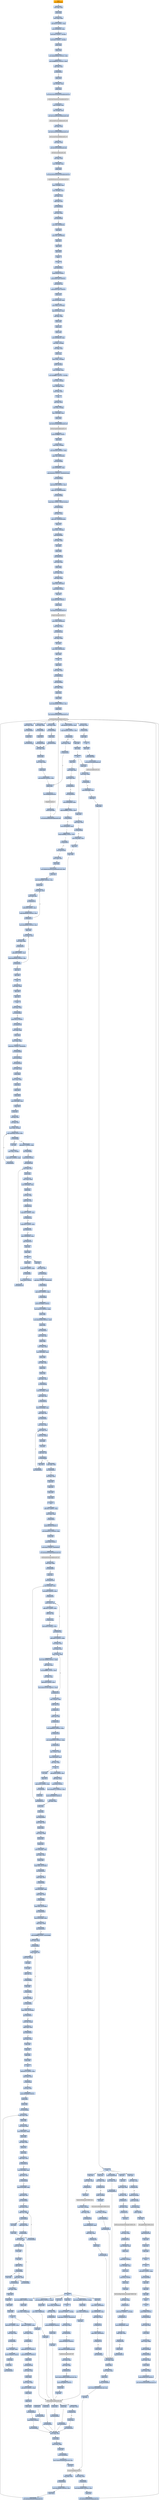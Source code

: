 digraph G {
node[shape=rectangle,style=filled,fillcolor=lightsteelblue,color=lightsteelblue]
bgcolor="transparent"
a0x0043499fcall_0x0043f50b[label="start\ncall 0x0043f50b",color="lightgrey",fillcolor="orange"];
a0x0043f50bmovl_edi_edi[label="0x0043f50b\nmovl %edi, %edi"];
a0x0043f50dpushl_ebp[label="0x0043f50d\npushl %ebp"];
a0x0043f50emovl_esp_ebp[label="0x0043f50e\nmovl %esp, %ebp"];
a0x0043f510subl_0x10UINT8_esp[label="0x0043f510\nsubl $0x10<UINT8>, %esp"];
a0x0043f513movl_0x00460330_eax[label="0x0043f513\nmovl 0x00460330, %eax"];
a0x0043f518andl_0x0UINT8__8ebp_[label="0x0043f518\nandl $0x0<UINT8>, -8(%ebp)"];
a0x0043f51candl_0x0UINT8__4ebp_[label="0x0043f51c\nandl $0x0<UINT8>, -4(%ebp)"];
a0x0043f520pushl_ebx[label="0x0043f520\npushl %ebx"];
a0x0043f521pushl_edi[label="0x0043f521\npushl %edi"];
a0x0043f522movl_0xbb40e64eUINT32_edi[label="0x0043f522\nmovl $0xbb40e64e<UINT32>, %edi"];
a0x0043f527movl_0xffff0000UINT32_ebx[label="0x0043f527\nmovl $0xffff0000<UINT32>, %ebx"];
a0x0043f52ccmpl_edi_eax[label="0x0043f52c\ncmpl %edi, %eax"];
a0x0043f52eje_0x0043f53d[label="0x0043f52e\nje 0x0043f53d"];
a0x0043f53dpushl_esi[label="0x0043f53d\npushl %esi"];
a0x0043f53eleal__8ebp__eax[label="0x0043f53e\nleal -8(%ebp), %eax"];
a0x0043f541pushl_eax[label="0x0043f541\npushl %eax"];
a0x0043f542call_GetSystemTimeAsFileTime_kernel32_dll[label="0x0043f542\ncall GetSystemTimeAsFileTime@kernel32.dll"];
GetSystemTimeAsFileTime_kernel32_dll[label="GetSystemTimeAsFileTime@kernel32.dll",color="lightgrey",fillcolor="lightgrey"];
a0x0043f548movl__4ebp__esi[label="0x0043f548\nmovl -4(%ebp), %esi"];
a0x0043f54bxorl__8ebp__esi[label="0x0043f54b\nxorl -8(%ebp), %esi"];
a0x0043f54ecall_GetCurrentProcessId_kernel32_dll[label="0x0043f54e\ncall GetCurrentProcessId@kernel32.dll"];
GetCurrentProcessId_kernel32_dll[label="GetCurrentProcessId@kernel32.dll",color="lightgrey",fillcolor="lightgrey"];
a0x0043f554xorl_eax_esi[label="0x0043f554\nxorl %eax, %esi"];
a0x0043f556call_GetCurrentThreadId_kernel32_dll[label="0x0043f556\ncall GetCurrentThreadId@kernel32.dll"];
GetCurrentThreadId_kernel32_dll[label="GetCurrentThreadId@kernel32.dll",color="lightgrey",fillcolor="lightgrey"];
a0x0043f55cxorl_eax_esi[label="0x0043f55c\nxorl %eax, %esi"];
a0x0043f55ecall_GetTickCount_kernel32_dll[label="0x0043f55e\ncall GetTickCount@kernel32.dll"];
GetTickCount_kernel32_dll[label="GetTickCount@kernel32.dll",color="lightgrey",fillcolor="lightgrey"];
a0x0043f564xorl_eax_esi[label="0x0043f564\nxorl %eax, %esi"];
a0x0043f566leal__16ebp__eax[label="0x0043f566\nleal -16(%ebp), %eax"];
a0x0043f569pushl_eax[label="0x0043f569\npushl %eax"];
a0x0043f56acall_QueryPerformanceCounter_kernel32_dll[label="0x0043f56a\ncall QueryPerformanceCounter@kernel32.dll"];
QueryPerformanceCounter_kernel32_dll[label="QueryPerformanceCounter@kernel32.dll",color="lightgrey",fillcolor="lightgrey"];
a0x0043f570movl__12ebp__eax[label="0x0043f570\nmovl -12(%ebp), %eax"];
a0x0043f573xorl__16ebp__eax[label="0x0043f573\nxorl -16(%ebp), %eax"];
a0x0043f576xorl_eax_esi[label="0x0043f576\nxorl %eax, %esi"];
a0x0043f578cmpl_edi_esi[label="0x0043f578\ncmpl %edi, %esi"];
a0x0043f57ajne_0x0043f583[label="0x0043f57a\njne 0x0043f583"];
a0x0043f583testl_esi_ebx[label="0x0043f583\ntestl %esi, %ebx"];
a0x0043f585jne_0x0043f58e[label="0x0043f585\njne 0x0043f58e"];
a0x0043f58emovl_esi_0x00460330[label="0x0043f58e\nmovl %esi, 0x00460330"];
a0x0043f594notl_esi[label="0x0043f594\nnotl %esi"];
a0x0043f596movl_esi_0x00460334[label="0x0043f596\nmovl %esi, 0x00460334"];
a0x0043f59cpopl_esi[label="0x0043f59c\npopl %esi"];
a0x0043f59dpopl_edi[label="0x0043f59d\npopl %edi"];
a0x0043f59epopl_ebx[label="0x0043f59e\npopl %ebx"];
a0x0043f59fleave_[label="0x0043f59f\nleave "];
a0x0043f5a0ret[label="0x0043f5a0\nret"];
a0x004349a4jmp_0x00434821[label="0x004349a4\njmp 0x00434821"];
a0x00434821pushl_0x58UINT8[label="0x00434821\npushl $0x58<UINT8>"];
a0x00434823pushl_0x4573c0UINT32[label="0x00434823\npushl $0x4573c0<UINT32>"];
a0x00434828call_0x004377a0[label="0x00434828\ncall 0x004377a0"];
a0x004377a0pushl_0x437800UINT32[label="0x004377a0\npushl $0x437800<UINT32>"];
a0x004377a5pushl_fs_0[label="0x004377a5\npushl %fs:0"];
a0x004377acmovl_0x10esp__eax[label="0x004377ac\nmovl 0x10(%esp), %eax"];
a0x004377b0movl_ebp_0x10esp_[label="0x004377b0\nmovl %ebp, 0x10(%esp)"];
a0x004377b4leal_0x10esp__ebp[label="0x004377b4\nleal 0x10(%esp), %ebp"];
a0x004377b8subl_eax_esp[label="0x004377b8\nsubl %eax, %esp"];
a0x004377bapushl_ebx[label="0x004377ba\npushl %ebx"];
a0x004377bbpushl_esi[label="0x004377bb\npushl %esi"];
a0x004377bcpushl_edi[label="0x004377bc\npushl %edi"];
a0x004377bdmovl_0x00460330_eax[label="0x004377bd\nmovl 0x00460330, %eax"];
a0x004377c2xorl_eax__4ebp_[label="0x004377c2\nxorl %eax, -4(%ebp)"];
a0x004377c5xorl_ebp_eax[label="0x004377c5\nxorl %ebp, %eax"];
a0x004377c7pushl_eax[label="0x004377c7\npushl %eax"];
a0x004377c8movl_esp__24ebp_[label="0x004377c8\nmovl %esp, -24(%ebp)"];
a0x004377cbpushl__8ebp_[label="0x004377cb\npushl -8(%ebp)"];
a0x004377cemovl__4ebp__eax[label="0x004377ce\nmovl -4(%ebp), %eax"];
a0x004377d1movl_0xfffffffeUINT32__4ebp_[label="0x004377d1\nmovl $0xfffffffe<UINT32>, -4(%ebp)"];
a0x004377d8movl_eax__8ebp_[label="0x004377d8\nmovl %eax, -8(%ebp)"];
a0x004377dbleal__16ebp__eax[label="0x004377db\nleal -16(%ebp), %eax"];
a0x004377demovl_eax_fs_0[label="0x004377de\nmovl %eax, %fs:0"];
a0x004377e4ret[label="0x004377e4\nret"];
a0x0043482dxorl_esi_esi[label="0x0043482d\nxorl %esi, %esi"];
a0x0043482fmovl_esi__4ebp_[label="0x0043482f\nmovl %esi, -4(%ebp)"];
a0x00434832leal__104ebp__eax[label="0x00434832\nleal -104(%ebp), %eax"];
a0x00434835pushl_eax[label="0x00434835\npushl %eax"];
a0x00434836call_GetStartupInfoA_kernel32_dll[label="0x00434836\ncall GetStartupInfoA@kernel32.dll"];
GetStartupInfoA_kernel32_dll[label="GetStartupInfoA@kernel32.dll",color="lightgrey",fillcolor="lightgrey"];
a0x0043483cpushl_0xfffffffeUINT8[label="0x0043483c\npushl $0xfffffffe<UINT8>"];
a0x0043483epopl_edi[label="0x0043483e\npopl %edi"];
a0x0043483fmovl_edi__4ebp_[label="0x0043483f\nmovl %edi, -4(%ebp)"];
a0x00434842movl_0x5a4dUINT32_eax[label="0x00434842\nmovl $0x5a4d<UINT32>, %eax"];
a0x00434847cmpw_ax_0x00400000[label="0x00434847\ncmpw %ax, 0x00400000"];
a0x0043484ejne_0x00434888[label="0x0043484e\njne 0x00434888"];
a0x00434850movl_0x0040003c_eax[label="0x00434850\nmovl 0x0040003c, %eax"];
a0x00434855cmpl_0x4550UINT32_0x400000eax_[label="0x00434855\ncmpl $0x4550<UINT32>, 0x400000(%eax)"];
a0x0043485fjne_0x00434888[label="0x0043485f\njne 0x00434888"];
a0x00434861movl_0x10bUINT32_ecx[label="0x00434861\nmovl $0x10b<UINT32>, %ecx"];
a0x00434866cmpw_cx_0x400018eax_[label="0x00434866\ncmpw %cx, 0x400018(%eax)"];
a0x0043486djne_0x00434888[label="0x0043486d\njne 0x00434888"];
a0x0043486fcmpl_0xeUINT8_0x400074eax_[label="0x0043486f\ncmpl $0xe<UINT8>, 0x400074(%eax)"];
a0x00434876jbe_0x00434888[label="0x00434876\njbe 0x00434888"];
a0x00434878xorl_ecx_ecx[label="0x00434878\nxorl %ecx, %ecx"];
a0x0043487acmpl_esi_0x4000e8eax_[label="0x0043487a\ncmpl %esi, 0x4000e8(%eax)"];
a0x00434880setne_cl[label="0x00434880\nsetne %cl"];
a0x00434883movl_ecx__28ebp_[label="0x00434883\nmovl %ecx, -28(%ebp)"];
a0x00434886jmp_0x0043488b[label="0x00434886\njmp 0x0043488b"];
a0x0043488bxorl_ebx_ebx[label="0x0043488b\nxorl %ebx, %ebx"];
a0x0043488dincl_ebx[label="0x0043488d\nincl %ebx"];
a0x0043488epushl_ebx[label="0x0043488e\npushl %ebx"];
a0x0043488fcall_0x0043a18f[label="0x0043488f\ncall 0x0043a18f"];
a0x0043a18fmovl_edi_edi[label="0x0043a18f\nmovl %edi, %edi"];
a0x0043a191pushl_ebp[label="0x0043a191\npushl %ebp"];
a0x0043a192movl_esp_ebp[label="0x0043a192\nmovl %esp, %ebp"];
a0x0043a194xorl_eax_eax[label="0x0043a194\nxorl %eax, %eax"];
a0x0043a196cmpl_eax_0x8ebp_[label="0x0043a196\ncmpl %eax, 0x8(%ebp)"];
a0x0043a199pushl_0x0UINT8[label="0x0043a199\npushl $0x0<UINT8>"];
a0x0043a19bsete_al[label="0x0043a19b\nsete %al"];
a0x0043a19epushl_0x1000UINT32[label="0x0043a19e\npushl $0x1000<UINT32>"];
a0x0043a1a3pushl_eax[label="0x0043a1a3\npushl %eax"];
a0x0043a1a4call_HeapCreate_kernel32_dll[label="0x0043a1a4\ncall HeapCreate@kernel32.dll"];
HeapCreate_kernel32_dll[label="HeapCreate@kernel32.dll",color="lightgrey",fillcolor="lightgrey"];
a0x0043a1aamovl_eax_0x00462cac[label="0x0043a1aa\nmovl %eax, 0x00462cac"];
a0x0043a1aftestl_eax_eax[label="0x0043a1af\ntestl %eax, %eax"];
a0x0043a1b1jne_0x0043a1b5[label="0x0043a1b1\njne 0x0043a1b5"];
a0x0043a1b5xorl_eax_eax[label="0x0043a1b5\nxorl %eax, %eax"];
a0x0043a1b7incl_eax[label="0x0043a1b7\nincl %eax"];
a0x0043a1b8movl_eax_0x00465164[label="0x0043a1b8\nmovl %eax, 0x00465164"];
a0x0043a1bdpopl_ebp[label="0x0043a1bd\npopl %ebp"];
a0x0043a1beret[label="0x0043a1be\nret"];
a0x00434894popl_ecx[label="0x00434894\npopl %ecx"];
a0x00434895testl_eax_eax[label="0x00434895\ntestl %eax, %eax"];
a0x00434897jne_0x004348a1[label="0x00434897\njne 0x004348a1"];
a0x004348a1call_0x004388aa[label="0x004348a1\ncall 0x004388aa"];
a0x004388aamovl_edi_edi[label="0x004388aa\nmovl %edi, %edi"];
a0x004388acpushl_esi[label="0x004388ac\npushl %esi"];
a0x004388adpushl_edi[label="0x004388ad\npushl %edi"];
a0x004388aemovl_0x44ea68UINT32_esi[label="0x004388ae\nmovl $0x44ea68<UINT32>, %esi"];
a0x004388b3pushl_esi[label="0x004388b3\npushl %esi"];
a0x004388b4call_GetModuleHandleW_kernel32_dll[label="0x004388b4\ncall GetModuleHandleW@kernel32.dll"];
GetModuleHandleW_kernel32_dll[label="GetModuleHandleW@kernel32.dll",color="lightgrey",fillcolor="lightgrey"];
a0x004388batestl_eax_eax[label="0x004388ba\ntestl %eax, %eax"];
a0x004388bcjne_0x004388c5[label="0x004388bc\njne 0x004388c5"];
a0x004388bepushl_esi[label="0x004388be\npushl %esi"];
a0x004388bfcall_0x00434429[label="0x004388bf\ncall 0x00434429"];
a0x00434429movl_edi_edi[label="0x00434429\nmovl %edi, %edi"];
a0x0043442bpushl_ebp[label="0x0043442b\npushl %ebp"];
a0x0043442cmovl_esp_ebp[label="0x0043442c\nmovl %esp, %ebp"];
a0x0043442epushl_edi[label="0x0043442e\npushl %edi"];
a0x0043442fmovl_0x3e8UINT32_edi[label="0x0043442f\nmovl $0x3e8<UINT32>, %edi"];
a0x00434434pushl_edi[label="0x00434434\npushl %edi"];
a0x00434435call_Sleep_kernel32_dll[label="0x00434435\ncall Sleep@kernel32.dll"];
Sleep_kernel32_dll[label="Sleep@kernel32.dll",color="lightgrey",fillcolor="lightgrey"];
a0x0043443bpushl_0x8ebp_[label="0x0043443b\npushl 0x8(%ebp)"];
a0x0043443ecall_GetModuleHandleW_kernel32_dll[label="0x0043443e\ncall GetModuleHandleW@kernel32.dll"];
a0x00434444addl_0x3e8UINT32_edi[label="0x00434444\naddl $0x3e8<UINT32>, %edi"];
a0x0043444acmpl_0xea60UINT32_edi[label="0x0043444a\ncmpl $0xea60<UINT32>, %edi"];
a0x00434450ja_0x00434456[label="0x00434450\nja 0x00434456"];
a0x00434452testl_eax_eax[label="0x00434452\ntestl %eax, %eax"];
a0x00434454je_0x00434434[label="0x00434454\nje 0x00434434"];
a0x00434456popl_edi[label="0x00434456\npopl %edi"];
a0x00434457popl_ebp[label="0x00434457\npopl %ebp"];
a0x00434458ret[label="0x00434458\nret"];
a0x004388c4popl_ecx[label="0x004388c4\npopl %ecx"];
a0x004388c5movl_eax_edi[label="0x004388c5\nmovl %eax, %edi"];
a0x004388c7testl_edi_edi[label="0x004388c7\ntestl %edi, %edi"];
a0x004388c9je_0x00438a2d[label="0x004388c9\nje 0x00438a2d"];
a0x00438a2dcall_0x004385c4[label="0x00438a2d\ncall 0x004385c4"];
a0x004385c4movl_0x00460950_eax[label="0x004385c4\nmovl 0x00460950, %eax"];
a0x004385c9cmpl_0xffffffffUINT8_eax[label="0x004385c9\ncmpl $0xffffffff<UINT8>, %eax"];
a0x004385ccje_0x004385e4[label="0x004385cc\nje 0x004385e4"];
a0x004385e4movl_0x00460954_eax[label="0x004385e4\nmovl 0x00460954, %eax"];
a0x004385e9cmpl_0xffffffffUINT8_eax[label="0x004385e9\ncmpl $0xffffffff<UINT8>, %eax"];
a0x004385ecje_0x004385fc[label="0x004385ec\nje 0x004385fc"];
a0x004385fcjmp_0x0043a20a[label="0x004385fc\njmp 0x0043a20a"];
a0x0043a20amovl_edi_edi[label="0x0043a20a\nmovl %edi, %edi"];
a0x0043a20cpushl_ebx[label="0x0043a20c\npushl %ebx"];
a0x0043a20dmovl_DeleteCriticalSection_kernel32_dll_ebx[label="0x0043a20d\nmovl DeleteCriticalSection@kernel32.dll, %ebx"];
a0x0043a213pushl_esi[label="0x0043a213\npushl %esi"];
a0x0043a214movl_0x460968UINT32_esi[label="0x0043a214\nmovl $0x460968<UINT32>, %esi"];
a0x0043a219pushl_edi[label="0x0043a219\npushl %edi"];
a0x0043a21amovl_esi__edi[label="0x0043a21a\nmovl (%esi), %edi"];
a0x0043a21ctestl_edi_edi[label="0x0043a21c\ntestl %edi, %edi"];
a0x0043a21eje_0x0043a233[label="0x0043a21e\nje 0x0043a233"];
a0x0043a233addl_0x8UINT8_esi[label="0x0043a233\naddl $0x8<UINT8>, %esi"];
a0x0043a236cmpl_0x460a88UINT32_esi[label="0x0043a236\ncmpl $0x460a88<UINT32>, %esi"];
a0x0043a23cjl_0x0043a21a[label="0x0043a23c\njl 0x0043a21a"];
a0x0043a23emovl_0x460968UINT32_esi[label="0x0043a23e\nmovl $0x460968<UINT32>, %esi"];
a0x0043a243popl_edi[label="0x0043a243\npopl %edi"];
a0x0043a244movl_esi__eax[label="0x0043a244\nmovl (%esi), %eax"];
a0x0043a246testl_eax_eax[label="0x0043a246\ntestl %eax, %eax"];
a0x0043a248je_0x0043a253[label="0x0043a248\nje 0x0043a253"];
a0x0043a253addl_0x8UINT8_esi[label="0x0043a253\naddl $0x8<UINT8>, %esi"];
a0x0043a256cmpl_0x460a88UINT32_esi[label="0x0043a256\ncmpl $0x460a88<UINT32>, %esi"];
a0x0043a25cjl_0x0043a244[label="0x0043a25c\njl 0x0043a244"];
a0x0043a25epopl_esi[label="0x0043a25e\npopl %esi"];
a0x0043a25fpopl_ebx[label="0x0043a25f\npopl %ebx"];
a0x0043a260ret[label="0x0043a260\nret"];
a0x00438a32xorl_eax_eax[label="0x00438a32\nxorl %eax, %eax"];
a0x00438a34popl_edi[label="0x00438a34\npopl %edi"];
a0x00438a35popl_esi[label="0x00438a35\npopl %esi"];
a0x00438a36ret[label="0x00438a36\nret"];
a0x004348a6testl_eax_eax[label="0x004348a6\ntestl %eax, %eax"];
a0x004348a8jne_0x004348b2[label="0x004348a8\njne 0x004348b2"];
a0x004348aapushl_0x10UINT8[label="0x004348aa\npushl $0x10<UINT8>"];
a0x004348accall_0x004347f8[label="0x004348ac\ncall 0x004347f8"];
a0x004347f8movl_edi_edi[label="0x004347f8\nmovl %edi, %edi"];
a0x004347fapushl_ebp[label="0x004347fa\npushl %ebp"];
a0x004347fbmovl_esp_ebp[label="0x004347fb\nmovl %esp, %ebp"];
a0x004347fdcmpl_0x1UINT8_0x0046292c[label="0x004347fd\ncmpl $0x1<UINT8>, 0x0046292c"];
a0x00434804jne_0x0043480b[label="0x00434804\njne 0x0043480b"];
a0x0043480bpushl_0x8ebp_[label="0x0043480b\npushl 0x8(%ebp)"];
a0x0043480ecall_0x0043ae32[label="0x0043480e\ncall 0x0043ae32"];
a0x0043ae32movl_edi_edi[label="0x0043ae32\nmovl %edi, %edi"];
a0x0043ae34pushl_ebp[label="0x0043ae34\npushl %ebp"];
a0x0043ae35movl_esp_ebp[label="0x0043ae35\nmovl %esp, %ebp"];
a0x0043ae37pushl_ecx[label="0x0043ae37\npushl %ecx"];
a0x0043ae38pushl_ecx[label="0x0043ae38\npushl %ecx"];
a0x0043ae39pushl_ebx[label="0x0043ae39\npushl %ebx"];
a0x0043ae3amovl_0x8ebp__ebx[label="0x0043ae3a\nmovl 0x8(%ebp), %ebx"];
a0x0043ae3dpushl_esi[label="0x0043ae3d\npushl %esi"];
a0x0043ae3epushl_edi[label="0x0043ae3e\npushl %edi"];
a0x0043ae3fxorl_esi_esi[label="0x0043ae3f\nxorl %esi, %esi"];
a0x0043ae41xorl_edi_edi[label="0x0043ae41\nxorl %edi, %edi"];
a0x0043ae43movl_edi__4ebp_[label="0x0043ae43\nmovl %edi, -4(%ebp)"];
a0x0043ae46cmpl_0x460a88edi8__ebx[label="0x0043ae46\ncmpl 0x460a88(,%edi,8), %ebx"];
a0x0043ae4dje_0x0043ae58[label="0x0043ae4d\nje 0x0043ae58"];
a0x0043ae4fincl_edi[label="0x0043ae4f\nincl %edi"];
a0x0043ae50movl_edi__4ebp_[label="0x0043ae50\nmovl %edi, -4(%ebp)"];
a0x0043ae53cmpl_0x17UINT8_edi[label="0x0043ae53\ncmpl $0x17<UINT8>, %edi"];
a0x0043ae56jb_0x0043ae46[label="0x0043ae56\njb 0x0043ae46"];
a0x0043ae58cmpl_0x17UINT8_edi[label="0x0043ae58\ncmpl $0x17<UINT8>, %edi"];
a0x0043ae5bjae_0x0043afd8[label="0x0043ae5b\njae 0x0043afd8"];
a0x0043ae61pushl_0x3UINT8[label="0x0043ae61\npushl $0x3<UINT8>"];
a0x0043ae63call_0x0044218f[label="0x0043ae63\ncall 0x0044218f"];
a0x0044218fmovl_edi_edi[label="0x0044218f\nmovl %edi, %edi"];
a0x00442191pushl_ebp[label="0x00442191\npushl %ebp"];
a0x00442192movl_esp_ebp[label="0x00442192\nmovl %esp, %ebp"];
a0x00442194movl_0x8ebp__ecx[label="0x00442194\nmovl 0x8(%ebp), %ecx"];
a0x00442197pushl_esi[label="0x00442197\npushl %esi"];
a0x00442198xorl_esi_esi[label="0x00442198\nxorl %esi, %esi"];
a0x0044219acmpl_esi_ecx[label="0x0044219a\ncmpl %esi, %ecx"];
a0x0044219cjl_0x004421bc[label="0x0044219c\njl 0x004421bc"];
a0x0044219ecmpl_0x2UINT8_ecx[label="0x0044219e\ncmpl $0x2<UINT8>, %ecx"];
a0x004421a1jle_0x004421af[label="0x004421a1\njle 0x004421af"];
a0x004421a3cmpl_0x3UINT8_ecx[label="0x004421a3\ncmpl $0x3<UINT8>, %ecx"];
a0x004421a6jne_0x004421bc[label="0x004421a6\njne 0x004421bc"];
a0x004421a8movl_0x0046292c_eax[label="0x004421a8\nmovl 0x0046292c, %eax"];
a0x004421adjmp_0x004421d7[label="0x004421ad\njmp 0x004421d7"];
a0x004421d7popl_esi[label="0x004421d7\npopl %esi"];
a0x004421d8popl_ebp[label="0x004421d8\npopl %ebp"];
a0x004421d9ret[label="0x004421d9\nret"];
a0x0043ae68popl_ecx[label="0x0043ae68\npopl %ecx"];
a0x0043ae69cmpl_0x1UINT8_eax[label="0x0043ae69\ncmpl $0x1<UINT8>, %eax"];
a0x0043ae6cje_0x0043afa6[label="0x0043ae6c\nje 0x0043afa6"];
a0x0043ae72pushl_0x3UINT8[label="0x0043ae72\npushl $0x3<UINT8>"];
a0x0043ae74call_0x0044218f[label="0x0043ae74\ncall 0x0044218f"];
a0x0043ae79popl_ecx[label="0x0043ae79\npopl %ecx"];
a0x0043ae7atestl_eax_eax[label="0x0043ae7a\ntestl %eax, %eax"];
a0x0043ae7cjne_0x0043ae8b[label="0x0043ae7c\njne 0x0043ae8b"];
a0x0043ae7ecmpl_0x1UINT8_0x00460260[label="0x0043ae7e\ncmpl $0x1<UINT8>, 0x00460260"];
a0x0043ae85je_0x0043afa6[label="0x0043ae85\nje 0x0043afa6"];
a0x0043ae8bcmpl_0xfcUINT32_ebx[label="0x0043ae8b\ncmpl $0xfc<UINT32>, %ebx"];
a0x0043ae91je_0x0043afd8[label="0x0043ae91\nje 0x0043afd8"];
a0x0043ae97pushl_0x44f064UINT32[label="0x0043ae97\npushl $0x44f064<UINT32>"];
a0x0043ae9cmovl_0x314UINT32_ebx[label="0x0043ae9c\nmovl $0x314<UINT32>, %ebx"];
a0x0043aea1pushl_ebx[label="0x0043aea1\npushl %ebx"];
a0x0043aea2movl_0x462e08UINT32_edi[label="0x0043aea2\nmovl $0x462e08<UINT32>, %edi"];
a0x0043aea7pushl_edi[label="0x0043aea7\npushl %edi"];
a0x0043aea8call_0x00436320[label="0x0043aea8\ncall 0x00436320"];
a0x00436320movl_edi_edi[label="0x00436320\nmovl %edi, %edi"];
a0x00436322pushl_ebp[label="0x00436322\npushl %ebp"];
a0x00436323movl_esp_ebp[label="0x00436323\nmovl %esp, %ebp"];
a0x00436325movl_0x8ebp__ecx[label="0x00436325\nmovl 0x8(%ebp), %ecx"];
a0x00436328pushl_ebx[label="0x00436328\npushl %ebx"];
a0x00436329xorl_ebx_ebx[label="0x00436329\nxorl %ebx, %ebx"];
a0x0043632bpushl_esi[label="0x0043632b\npushl %esi"];
a0x0043632cpushl_edi[label="0x0043632c\npushl %edi"];
a0x0043632dcmpl_ebx_ecx[label="0x0043632d\ncmpl %ebx, %ecx"];
a0x0043632fje_0x00436338[label="0x0043632f\nje 0x00436338"];
a0x00436331movl_0xcebp__edi[label="0x00436331\nmovl 0xc(%ebp), %edi"];
a0x00436334cmpl_ebx_edi[label="0x00436334\ncmpl %ebx, %edi"];
a0x00436336ja_0x00436353[label="0x00436336\nja 0x00436353"];
a0x00436353movl_0x10ebp__esi[label="0x00436353\nmovl 0x10(%ebp), %esi"];
a0x00436356cmpl_ebx_esi[label="0x00436356\ncmpl %ebx, %esi"];
a0x00436358jne_0x0043635e[label="0x00436358\njne 0x0043635e"];
a0x0043635emovl_ecx_edx[label="0x0043635e\nmovl %ecx, %edx"];
a0x00436360movb_esi__al[label="0x00436360\nmovb (%esi), %al"];
a0x00436362movb_al_edx_[label="0x00436362\nmovb %al, (%edx)"];
a0x00436364incl_edx[label="0x00436364\nincl %edx"];
a0x00436365incl_esi[label="0x00436365\nincl %esi"];
a0x00436366cmpb_bl_al[label="0x00436366\ncmpb %bl, %al"];
a0x00436368je_0x0043636d[label="0x00436368\nje 0x0043636d"];
a0x0043636adecl_edi[label="0x0043636a\ndecl %edi"];
a0x0043636bjne_0x00436360[label="0x0043636b\njne 0x00436360"];
a0x0043636dcmpl_ebx_edi[label="0x0043636d\ncmpl %ebx, %edi"];
a0x0043636fjne_0x00436381[label="0x0043636f\njne 0x00436381"];
a0x00436381xorl_eax_eax[label="0x00436381\nxorl %eax, %eax"];
a0x00436383popl_edi[label="0x00436383\npopl %edi"];
a0x00436384popl_esi[label="0x00436384\npopl %esi"];
a0x00436385popl_ebx[label="0x00436385\npopl %ebx"];
a0x00436386popl_ebp[label="0x00436386\npopl %ebp"];
a0x00436387ret[label="0x00436387\nret"];
a0x0043aeadaddl_0xcUINT8_esp[label="0x0043aead\naddl $0xc<UINT8>, %esp"];
a0x0043aeb0testl_eax_eax[label="0x0043aeb0\ntestl %eax, %eax"];
a0x0043aeb2je_0x0043aec1[label="0x0043aeb2\nje 0x0043aec1"];
a0x0043aec1pushl_0x104UINT32[label="0x0043aec1\npushl $0x104<UINT32>"];
a0x0043aec6movl_0x462e21UINT32_esi[label="0x0043aec6\nmovl $0x462e21<UINT32>, %esi"];
a0x0043aecbpushl_esi[label="0x0043aecb\npushl %esi"];
a0x0043aeccpushl_0x0UINT8[label="0x0043aecc\npushl $0x0<UINT8>"];
a0x0043aecemovb_0x0UINT8_0x00462f25[label="0x0043aece\nmovb $0x0<UINT8>, 0x00462f25"];
a0x0043aed5call_GetModuleFileNameA_kernel32_dll[label="0x0043aed5\ncall GetModuleFileNameA@kernel32.dll"];
GetModuleFileNameA_kernel32_dll[label="GetModuleFileNameA@kernel32.dll",color="lightgrey",fillcolor="lightgrey"];
a0x0043aedbtestl_eax_eax[label="0x0043aedb\ntestl %eax, %eax"];
a0x0043aeddjne_0x0043af05[label="0x0043aedd\njne 0x0043af05"];
a0x0043af05pushl_esi[label="0x0043af05\npushl %esi"];
a0x0043af06call_0x00431e40[label="0x0043af06\ncall 0x00431e40"];
a0x00431e40movl_0x4esp__ecx[label="0x00431e40\nmovl 0x4(%esp), %ecx"];
a0x00431e44testl_0x3UINT32_ecx[label="0x00431e44\ntestl $0x3<UINT32>, %ecx"];
a0x00431e4aje_0x00431e70[label="0x00431e4a\nje 0x00431e70"];
a0x00431e4cmovb_ecx__al[label="0x00431e4c\nmovb (%ecx), %al"];
a0x00431e4eaddl_0x1UINT8_ecx[label="0x00431e4e\naddl $0x1<UINT8>, %ecx"];
a0x00431e51testb_al_al[label="0x00431e51\ntestb %al, %al"];
a0x00431e53je_0x00431ea3[label="0x00431e53\nje 0x00431ea3"];
a0x00431e55testl_0x3UINT32_ecx[label="0x00431e55\ntestl $0x3<UINT32>, %ecx"];
a0x00431e5bjne_0x00431e4c[label="0x00431e5b\njne 0x00431e4c"];
a0x00431e5daddl_0x0UINT32_eax[label="0x00431e5d\naddl $0x0<UINT32>, %eax"];
a0x00431e62leal_esp__esp[label="0x00431e62\nleal (%esp), %esp"];
a0x00431e69leal_esp__esp[label="0x00431e69\nleal (%esp), %esp"];
a0x00431e70movl_ecx__eax[label="0x00431e70\nmovl (%ecx), %eax"];
a0x00431e72movl_0x7efefeffUINT32_edx[label="0x00431e72\nmovl $0x7efefeff<UINT32>, %edx"];
a0x00431e77addl_eax_edx[label="0x00431e77\naddl %eax, %edx"];
a0x00431e79xorl_0xffffffffUINT8_eax[label="0x00431e79\nxorl $0xffffffff<UINT8>, %eax"];
a0x00431e7cxorl_edx_eax[label="0x00431e7c\nxorl %edx, %eax"];
a0x00431e7eaddl_0x4UINT8_ecx[label="0x00431e7e\naddl $0x4<UINT8>, %ecx"];
a0x00431e81testl_0x81010100UINT32_eax[label="0x00431e81\ntestl $0x81010100<UINT32>, %eax"];
a0x00431e86je_0x00431e70[label="0x00431e86\nje 0x00431e70"];
a0x00431e88movl__4ecx__eax[label="0x00431e88\nmovl -4(%ecx), %eax"];
a0x00431e8btestb_al_al[label="0x00431e8b\ntestb %al, %al"];
a0x00431e8dje_0x00431ec1[label="0x00431e8d\nje 0x00431ec1"];
a0x00431e8ftestb_ah_ah[label="0x00431e8f\ntestb %ah, %ah"];
a0x00431e91je_0x00431eb7[label="0x00431e91\nje 0x00431eb7"];
a0x00431e93testl_0xff0000UINT32_eax[label="0x00431e93\ntestl $0xff0000<UINT32>, %eax"];
a0x00431e98je_0x00431ead[label="0x00431e98\nje 0x00431ead"];
a0x00431e9atestl_0xff000000UINT32_eax[label="0x00431e9a\ntestl $0xff000000<UINT32>, %eax"];
a0x00431e9fje_0x00431ea3[label="0x00431e9f\nje 0x00431ea3"];
a0x00431ea3leal__1ecx__eax[label="0x00431ea3\nleal -1(%ecx), %eax"];
a0x00431ea6movl_0x4esp__ecx[label="0x00431ea6\nmovl 0x4(%esp), %ecx"];
a0x00431eaasubl_ecx_eax[label="0x00431eaa\nsubl %ecx, %eax"];
a0x00431eacret[label="0x00431eac\nret"];
a0x0043af0bincl_eax[label="0x0043af0b\nincl %eax"];
a0x0043af0cpopl_ecx[label="0x0043af0c\npopl %ecx"];
a0x0043af0dcmpl_0x3cUINT8_eax[label="0x0043af0d\ncmpl $0x3c<UINT8>, %eax"];
a0x0043af10jbe_0x0043af4a[label="0x0043af10\njbe 0x0043af4a"];
a0x0043af12pushl_esi[label="0x0043af12\npushl %esi"];
a0x0043af13call_0x00431e40[label="0x0043af13\ncall 0x00431e40"];
a0x0043af18subl_0x3bUINT8_esi[label="0x0043af18\nsubl $0x3b<UINT8>, %esi"];
a0x0043af1baddl_esi_eax[label="0x0043af1b\naddl %esi, %eax"];
a0x0043af1dpushl_0x3UINT8[label="0x0043af1d\npushl $0x3<UINT8>"];
a0x0043af1fmovl_0x46311cUINT32_ecx[label="0x0043af1f\nmovl $0x46311c<UINT32>, %ecx"];
a0x0043af24pushl_0x450934UINT32[label="0x0043af24\npushl $0x450934<UINT32>"];
a0x0043af29subl_eax_ecx[label="0x0043af29\nsubl %eax, %ecx"];
a0x0043af2bpushl_ecx[label="0x0043af2b\npushl %ecx"];
a0x0043af2cpushl_eax[label="0x0043af2c\npushl %eax"];
a0x0043af2dcall_0x00436388[label="0x0043af2d\ncall 0x00436388"];
a0x00436388movl_edi_edi[label="0x00436388\nmovl %edi, %edi"];
a0x0043638apushl_ebp[label="0x0043638a\npushl %ebp"];
a0x0043638bmovl_esp_ebp[label="0x0043638b\nmovl %esp, %ebp"];
a0x0043638dpushl_ebx[label="0x0043638d\npushl %ebx"];
a0x0043638epushl_esi[label="0x0043638e\npushl %esi"];
a0x0043638fmovl_0x8ebp__esi[label="0x0043638f\nmovl 0x8(%ebp), %esi"];
a0x00436392xorl_ebx_ebx[label="0x00436392\nxorl %ebx, %ebx"];
a0x00436394pushl_edi[label="0x00436394\npushl %edi"];
a0x00436395cmpl_ebx_0x14ebp_[label="0x00436395\ncmpl %ebx, 0x14(%ebp)"];
a0x00436398jne_0x004363aa[label="0x00436398\njne 0x004363aa"];
a0x004363aacmpl_ebx_esi[label="0x004363aa\ncmpl %ebx, %esi"];
a0x004363acje_0x004363b5[label="0x004363ac\nje 0x004363b5"];
a0x004363aemovl_0xcebp__edi[label="0x004363ae\nmovl 0xc(%ebp), %edi"];
a0x004363b1cmpl_ebx_edi[label="0x004363b1\ncmpl %ebx, %edi"];
a0x004363b3ja_0x004363d0[label="0x004363b3\nja 0x004363d0"];
a0x004363d0cmpl_ebx_0x14ebp_[label="0x004363d0\ncmpl %ebx, 0x14(%ebp)"];
a0x004363d3jne_0x004363d9[label="0x004363d3\njne 0x004363d9"];
a0x004363d9movl_0x10ebp__edx[label="0x004363d9\nmovl 0x10(%ebp), %edx"];
a0x004363dccmpl_ebx_edx[label="0x004363dc\ncmpl %ebx, %edx"];
a0x004363dejne_0x004363e4[label="0x004363de\njne 0x004363e4"];
a0x004363e4cmpl_0xffffffffUINT8_0x14ebp_[label="0x004363e4\ncmpl $0xffffffff<UINT8>, 0x14(%ebp)"];
a0x004363e8movl_esi_eax[label="0x004363e8\nmovl %esi, %eax"];
a0x004363eajne_0x004363fb[label="0x004363ea\njne 0x004363fb"];
a0x004363fbmovb_edx__cl[label="0x004363fb\nmovb (%edx), %cl"];
a0x004363fdmovb_cl_eax_[label="0x004363fd\nmovb %cl, (%eax)"];
a0x004363ffincl_eax[label="0x004363ff\nincl %eax"];
a0x00436400incl_edx[label="0x00436400\nincl %edx"];
a0x00436401cmpb_bl_cl[label="0x00436401\ncmpb %bl, %cl"];
a0x00436403je_0x0043640d[label="0x00436403\nje 0x0043640d"];
a0x00436405decl_edi[label="0x00436405\ndecl %edi"];
a0x00436406je_0x0043640d[label="0x00436406\nje 0x0043640d"];
a0x00436408decl_0x14ebp_[label="0x00436408\ndecl 0x14(%ebp)"];
a0x0043640bjne_0x004363fb[label="0x0043640b\njne 0x004363fb"];
a0x0043640dcmpl_ebx_0x14ebp_[label="0x0043640d\ncmpl %ebx, 0x14(%ebp)"];
a0x00436410jne_0x00436414[label="0x00436410\njne 0x00436414"];
a0x00436412movb_bl_eax_[label="0x00436412\nmovb %bl, (%eax)"];
a0x00436414cmpl_ebx_edi[label="0x00436414\ncmpl %ebx, %edi"];
a0x00436416jne_0x004363a3[label="0x00436416\njne 0x004363a3"];
a0x004363a3xorl_eax_eax[label="0x004363a3\nxorl %eax, %eax"];
a0x004363a5popl_edi[label="0x004363a5\npopl %edi"];
a0x004363a6popl_esi[label="0x004363a6\npopl %esi"];
a0x004363a7popl_ebx[label="0x004363a7\npopl %ebx"];
a0x004363a8popl_ebp[label="0x004363a8\npopl %ebp"];
a0x004363a9ret[label="0x004363a9\nret"];
a0x0043af32addl_0x14UINT8_esp[label="0x0043af32\naddl $0x14<UINT8>, %esp"];
a0x0043af35testl_eax_eax[label="0x0043af35\ntestl %eax, %eax"];
a0x0043af37je_0x0043af4a[label="0x0043af37\nje 0x0043af4a"];
a0x0043af4axorl_esi_esi[label="0x0043af4a\nxorl %esi, %esi"];
a0x0043af4cpushl_0x44f048UINT32[label="0x0043af4c\npushl $0x44f048<UINT32>"];
a0x0043af51pushl_ebx[label="0x0043af51\npushl %ebx"];
a0x0043af52pushl_edi[label="0x0043af52\npushl %edi"];
a0x0043af53call_0x00440d65[label="0x0043af53\ncall 0x00440d65"];
a0x00440d65movl_edi_edi[label="0x00440d65\nmovl %edi, %edi"];
a0x00440d67pushl_ebp[label="0x00440d67\npushl %ebp"];
a0x00440d68movl_esp_ebp[label="0x00440d68\nmovl %esp, %ebp"];
a0x00440d6amovl_0x8ebp__eax[label="0x00440d6a\nmovl 0x8(%ebp), %eax"];
a0x00440d6dpushl_ebx[label="0x00440d6d\npushl %ebx"];
a0x00440d6exorl_ebx_ebx[label="0x00440d6e\nxorl %ebx, %ebx"];
a0x00440d70pushl_esi[label="0x00440d70\npushl %esi"];
a0x00440d71pushl_edi[label="0x00440d71\npushl %edi"];
a0x00440d72cmpl_ebx_eax[label="0x00440d72\ncmpl %ebx, %eax"];
a0x00440d74je_0x00440d7d[label="0x00440d74\nje 0x00440d7d"];
a0x00440d76movl_0xcebp__edi[label="0x00440d76\nmovl 0xc(%ebp), %edi"];
a0x00440d79cmpl_ebx_edi[label="0x00440d79\ncmpl %ebx, %edi"];
a0x00440d7bja_0x00440d98[label="0x00440d7b\nja 0x00440d98"];
a0x00440d98movl_0x10ebp__esi[label="0x00440d98\nmovl 0x10(%ebp), %esi"];
a0x00440d9bcmpl_ebx_esi[label="0x00440d9b\ncmpl %ebx, %esi"];
a0x00440d9djne_0x00440da3[label="0x00440d9d\njne 0x00440da3"];
a0x00440da3movl_eax_edx[label="0x00440da3\nmovl %eax, %edx"];
a0x00440da5cmpb_bl_edx_[label="0x00440da5\ncmpb %bl, (%edx)"];
a0x00440da7je_0x00440dad[label="0x00440da7\nje 0x00440dad"];
a0x00440da9incl_edx[label="0x00440da9\nincl %edx"];
a0x00440daadecl_edi[label="0x00440daa\ndecl %edi"];
a0x00440dabjne_0x00440da5[label="0x00440dab\njne 0x00440da5"];
a0x00440dadcmpl_ebx_edi[label="0x00440dad\ncmpl %ebx, %edi"];
a0x00440dafje_0x00440d9f[label="0x00440daf\nje 0x00440d9f"];
a0x00440db1movb_esi__cl[label="0x00440db1\nmovb (%esi), %cl"];
a0x00440db3movb_cl_edx_[label="0x00440db3\nmovb %cl, (%edx)"];
a0x00440db5incl_edx[label="0x00440db5\nincl %edx"];
a0x00440db6incl_esi[label="0x00440db6\nincl %esi"];
a0x00440db7cmpb_bl_cl[label="0x00440db7\ncmpb %bl, %cl"];
a0x00440db9je_0x00440dbe[label="0x00440db9\nje 0x00440dbe"];
a0x00440dbbdecl_edi[label="0x00440dbb\ndecl %edi"];
a0x00440dbcjne_0x00440db1[label="0x00440dbc\njne 0x00440db1"];
a0x00440dbecmpl_ebx_edi[label="0x00440dbe\ncmpl %ebx, %edi"];
a0x00440dc0jne_0x00440dd2[label="0x00440dc0\njne 0x00440dd2"];
a0x00440dd2xorl_eax_eax[label="0x00440dd2\nxorl %eax, %eax"];
a0x00440dd4popl_edi[label="0x00440dd4\npopl %edi"];
a0x00440dd5popl_esi[label="0x00440dd5\npopl %esi"];
a0x00440dd6popl_ebx[label="0x00440dd6\npopl %ebx"];
a0x00440dd7popl_ebp[label="0x00440dd7\npopl %ebp"];
a0x00440dd8ret[label="0x00440dd8\nret"];
a0x0043af58addl_0xcUINT8_esp[label="0x0043af58\naddl $0xc<UINT8>, %esp"];
a0x0043af5btestl_eax_eax[label="0x0043af5b\ntestl %eax, %eax"];
a0x0043af5dje_0x0043af6c[label="0x0043af5d\nje 0x0043af6c"];
a0x0043af6cmovl__4ebp__eax[label="0x0043af6c\nmovl -4(%ebp), %eax"];
a0x0043af6fpushl_0x460a8ceax8_[label="0x0043af6f\npushl 0x460a8c(,%eax,8)"];
a0x0043af76pushl_ebx[label="0x0043af76\npushl %ebx"];
a0x0043af77pushl_edi[label="0x0043af77\npushl %edi"];
a0x0043af78call_0x00440d65[label="0x0043af78\ncall 0x00440d65"];
a0x0043af7daddl_0xcUINT8_esp[label="0x0043af7d\naddl $0xc<UINT8>, %esp"];
a0x0043af80testl_eax_eax[label="0x0043af80\ntestl %eax, %eax"];
a0x0043af82je_0x0043af91[label="0x0043af82\nje 0x0043af91"];
a0x0043af91pushl_0x12010UINT32[label="0x0043af91\npushl $0x12010<UINT32>"];
a0x0043af96pushl_0x44f020UINT32[label="0x0043af96\npushl $0x44f020<UINT32>"];
a0x0043af9bpushl_edi[label="0x0043af9b\npushl %edi"];
a0x0043af9ccall_0x00442026[label="0x0043af9c\ncall 0x00442026"];
a0x00442026movl_edi_edi[label="0x00442026\nmovl %edi, %edi"];
a0x00442028pushl_ebp[label="0x00442028\npushl %ebp"];
a0x00442029movl_esp_ebp[label="0x00442029\nmovl %esp, %ebp"];
a0x0044202bsubl_0x14UINT8_esp[label="0x0044202b\nsubl $0x14<UINT8>, %esp"];
a0x0044202epushl_ebx[label="0x0044202e\npushl %ebx"];
a0x0044202fpushl_esi[label="0x0044202f\npushl %esi"];
a0x00442030pushl_edi[label="0x00442030\npushl %edi"];
a0x00442031call_0x0043850c[label="0x00442031\ncall 0x0043850c"];
a0x0043850cpushl_0x0UINT8[label="0x0043850c\npushl $0x0<UINT8>"];
a0x0043850ecall_0x0043849a[label="0x0043850e\ncall 0x0043849a"];
a0x0043849amovl_edi_edi[label="0x0043849a\nmovl %edi, %edi"];
a0x0043849cpushl_ebp[label="0x0043849c\npushl %ebp"];
a0x0043849dmovl_esp_ebp[label="0x0043849d\nmovl %esp, %ebp"];
a0x0043849fpushl_esi[label="0x0043849f\npushl %esi"];
a0x004384a0pushl_0x00460954[label="0x004384a0\npushl 0x00460954"];
a0x004384a6movl_TlsGetValue_kernel32_dll_esi[label="0x004384a6\nmovl TlsGetValue@kernel32.dll, %esi"];
a0x004384accall_esi[label="0x004384ac\ncall %esi"];
TlsGetValue_kernel32_dll[label="TlsGetValue@kernel32.dll",color="lightgrey",fillcolor="lightgrey"];
a0x004384aetestl_eax_eax[label="0x004384ae\ntestl %eax, %eax"];
a0x004384b0je_0x004384d3[label="0x004384b0\nje 0x004384d3"];
a0x004384d3movl_0x44ea68UINT32_esi[label="0x004384d3\nmovl $0x44ea68<UINT32>, %esi"];
a0x004384d8pushl_esi[label="0x004384d8\npushl %esi"];
a0x004384d9call_GetModuleHandleW_kernel32_dll[label="0x004384d9\ncall GetModuleHandleW@kernel32.dll"];
a0x004384dftestl_eax_eax[label="0x004384df\ntestl %eax, %eax"];
a0x004384e1jne_0x004384ee[label="0x004384e1\njne 0x004384ee"];
a0x004384e3pushl_esi[label="0x004384e3\npushl %esi"];
a0x004384e4call_0x00434429[label="0x004384e4\ncall 0x00434429"];
a0x004384e9popl_ecx[label="0x004384e9\npopl %ecx"];
a0x004384eatestl_eax_eax[label="0x004384ea\ntestl %eax, %eax"];
a0x004384ecje_0x00438506[label="0x004384ec\nje 0x00438506"];
a0x00438506movl_0x8ebp__eax[label="0x00438506\nmovl 0x8(%ebp), %eax"];
a0x00438509popl_esi[label="0x00438509\npopl %esi"];
a0x0043850apopl_ebp[label="0x0043850a\npopl %ebp"];
a0x0043850bret[label="0x0043850b\nret"];
a0x00438513popl_ecx[label="0x00438513\npopl %ecx"];
a0x00438514ret[label="0x00438514\nret"];
a0x00442036andl_0x0UINT8__4ebp_[label="0x00442036\nandl $0x0<UINT8>, -4(%ebp)"];
a0x0044203acmpl_0x0UINT8_0x00463344[label="0x0044203a\ncmpl $0x0<UINT8>, 0x00463344"];
a0x00442041movl_eax_ebx[label="0x00442041\nmovl %eax, %ebx"];
a0x00442043jne_0x004420d7[label="0x00442043\njne 0x004420d7"];
a0x00442049pushl_0x44fb9cUINT32[label="0x00442049\npushl $0x44fb9c<UINT32>"];
a0x0044204ecall_LoadLibraryA_kernel32_dll[label="0x0044204e\ncall LoadLibraryA@kernel32.dll"];
LoadLibraryA_kernel32_dll[label="LoadLibraryA@kernel32.dll",color="lightgrey",fillcolor="lightgrey"];
a0x00442054movl_eax_edi[label="0x00442054\nmovl %eax, %edi"];
a0x00442056testl_edi_edi[label="0x00442056\ntestl %edi, %edi"];
a0x00442058je_0x00442188[label="0x00442058\nje 0x00442188"];
a0x0044205emovl_GetProcAddress_kernel32_dll_esi[label="0x0044205e\nmovl GetProcAddress@kernel32.dll, %esi"];
a0x00442064pushl_0x44fb90UINT32[label="0x00442064\npushl $0x44fb90<UINT32>"];
a0x00442069pushl_edi[label="0x00442069\npushl %edi"];
a0x0044206acall_esi[label="0x0044206a\ncall %esi"];
GetProcAddress_kernel32_dll[label="GetProcAddress@kernel32.dll",color="lightgrey",fillcolor="lightgrey"];
a0x0044206ctestl_eax_eax[label="0x0044206c\ntestl %eax, %eax"];
a0x0044206eje_0x00442188[label="0x0044206e\nje 0x00442188"];
a0x00442074pushl_eax[label="0x00442074\npushl %eax"];
a0x00442075call_0x0043849a[label="0x00442075\ncall 0x0043849a"];
a0x0044207amovl_0x44fb80UINT32_esp_[label="0x0044207a\nmovl $0x44fb80<UINT32>, (%esp)"];
a0x00442081pushl_edi[label="0x00442081\npushl %edi"];
a0x00442082movl_eax_0x00463344[label="0x00442082\nmovl %eax, 0x00463344"];
a0x00442087call_esi[label="0x00442087\ncall %esi"];
a0x00442089pushl_eax[label="0x00442089\npushl %eax"];
a0x0044208acall_0x0043849a[label="0x0044208a\ncall 0x0043849a"];
a0x0044208fmovl_0x44fb6cUINT32_esp_[label="0x0044208f\nmovl $0x44fb6c<UINT32>, (%esp)"];
a0x00442096pushl_edi[label="0x00442096\npushl %edi"];
a0x00442097movl_eax_0x00463348[label="0x00442097\nmovl %eax, 0x00463348"];
a0x0044209ccall_esi[label="0x0044209c\ncall %esi"];
a0x0044209epushl_eax[label="0x0044209e\npushl %eax"];
a0x0044209fcall_0x0043849a[label="0x0044209f\ncall 0x0043849a"];
a0x004420a4movl_0x44fb50UINT32_esp_[label="0x004420a4\nmovl $0x44fb50<UINT32>, (%esp)"];
a0x004420abpushl_edi[label="0x004420ab\npushl %edi"];
a0x004420acmovl_eax_0x0046334c[label="0x004420ac\nmovl %eax, 0x0046334c"];
a0x004420b1call_esi[label="0x004420b1\ncall %esi"];
a0x004420b3pushl_eax[label="0x004420b3\npushl %eax"];
a0x004420b4call_0x0043849a[label="0x004420b4\ncall 0x0043849a"];
a0x004420b9popl_ecx[label="0x004420b9\npopl %ecx"];
a0x004420bamovl_eax_0x00463354[label="0x004420ba\nmovl %eax, 0x00463354"];
a0x004420bftestl_eax_eax[label="0x004420bf\ntestl %eax, %eax"];
a0x004420c1je_0x004420d7[label="0x004420c1\nje 0x004420d7"];
a0x004420c3pushl_0x44fb38UINT32[label="0x004420c3\npushl $0x44fb38<UINT32>"];
a0x004420c8pushl_edi[label="0x004420c8\npushl %edi"];
a0x004420c9call_esi[label="0x004420c9\ncall %esi"];
a0x004420cbpushl_eax[label="0x004420cb\npushl %eax"];
a0x004420cccall_0x0043849a[label="0x004420cc\ncall 0x0043849a"];
a0x004420d1popl_ecx[label="0x004420d1\npopl %ecx"];
a0x004420d2movl_eax_0x00463350[label="0x004420d2\nmovl %eax, 0x00463350"];
a0x004420d7movl_0x00463350_eax[label="0x004420d7\nmovl 0x00463350, %eax"];
a0x004420dccmpl_ebx_eax[label="0x004420dc\ncmpl %ebx, %eax"];
a0x004420deje_0x0044212f[label="0x004420de\nje 0x0044212f"];
a0x004420e0cmpl_ebx_0x00463354[label="0x004420e0\ncmpl %ebx, 0x00463354"];
a0x004420e6je_0x0044212f[label="0x004420e6\nje 0x0044212f"];
a0x004420e8pushl_eax[label="0x004420e8\npushl %eax"];
a0x004420e9call_0x00438515[label="0x004420e9\ncall 0x00438515"];
a0x00438515movl_edi_edi[label="0x00438515\nmovl %edi, %edi"];
a0x00438517pushl_ebp[label="0x00438517\npushl %ebp"];
a0x00438518movl_esp_ebp[label="0x00438518\nmovl %esp, %ebp"];
a0x0043851apushl_esi[label="0x0043851a\npushl %esi"];
a0x0043851bpushl_0x00460954[label="0x0043851b\npushl 0x00460954"];
a0x00438521movl_TlsGetValue_kernel32_dll_esi[label="0x00438521\nmovl TlsGetValue@kernel32.dll, %esi"];
a0x00438527call_esi[label="0x00438527\ncall %esi"];
a0x00438529testl_eax_eax[label="0x00438529\ntestl %eax, %eax"];
a0x0043852bje_0x0043854e[label="0x0043852b\nje 0x0043854e"];
a0x0043854emovl_0x44ea68UINT32_esi[label="0x0043854e\nmovl $0x44ea68<UINT32>, %esi"];
a0x00438553pushl_esi[label="0x00438553\npushl %esi"];
a0x00438554call_GetModuleHandleW_kernel32_dll[label="0x00438554\ncall GetModuleHandleW@kernel32.dll"];
a0x0043855atestl_eax_eax[label="0x0043855a\ntestl %eax, %eax"];
a0x0043855cjne_0x00438569[label="0x0043855c\njne 0x00438569"];
a0x0043855epushl_esi[label="0x0043855e\npushl %esi"];
a0x0043855fcall_0x00434429[label="0x0043855f\ncall 0x00434429"];
a0x00438564popl_ecx[label="0x00438564\npopl %ecx"];
a0x00438565testl_eax_eax[label="0x00438565\ntestl %eax, %eax"];
a0x00438567je_0x00438581[label="0x00438567\nje 0x00438581"];
a0x00438581movl_0x8ebp__eax[label="0x00438581\nmovl 0x8(%ebp), %eax"];
a0x00438584popl_esi[label="0x00438584\npopl %esi"];
a0x00438585popl_ebp[label="0x00438585\npopl %ebp"];
a0x00438586ret[label="0x00438586\nret"];
a0x004420eepushl_0x00463354[label="0x004420ee\npushl 0x00463354"];
a0x004420f4movl_eax_esi[label="0x004420f4\nmovl %eax, %esi"];
a0x004420f6call_0x00438515[label="0x004420f6\ncall 0x00438515"];
a0x004420fbpopl_ecx[label="0x004420fb\npopl %ecx"];
a0x004420fcpopl_ecx[label="0x004420fc\npopl %ecx"];
a0x004420fdmovl_eax_edi[label="0x004420fd\nmovl %eax, %edi"];
a0x004420fftestl_esi_esi[label="0x004420ff\ntestl %esi, %esi"];
a0x00442101je_0x0044212f[label="0x00442101\nje 0x0044212f"];
a0x00442103testl_edi_edi[label="0x00442103\ntestl %edi, %edi"];
a0x00442105je_0x0044212f[label="0x00442105\nje 0x0044212f"];
a0x00442107call_esi[label="0x00442107\ncall %esi"];
GetProcessWindowStation_USER32_DLL[label="GetProcessWindowStation@USER32.DLL",color="lightgrey",fillcolor="lightgrey"];
a0x00442109testl_eax_eax[label="0x00442109\ntestl %eax, %eax"];
a0x0044210bje_0x00442126[label="0x0044210b\nje 0x00442126"];
a0x0044210dleal__8ebp__ecx[label="0x0044210d\nleal -8(%ebp), %ecx"];
a0x00442110pushl_ecx[label="0x00442110\npushl %ecx"];
a0x00442111pushl_0xcUINT8[label="0x00442111\npushl $0xc<UINT8>"];
a0x00442113leal__20ebp__ecx[label="0x00442113\nleal -20(%ebp), %ecx"];
a0x00442116pushl_ecx[label="0x00442116\npushl %ecx"];
a0x00442117pushl_0x1UINT8[label="0x00442117\npushl $0x1<UINT8>"];
a0x00442119pushl_eax[label="0x00442119\npushl %eax"];
a0x0044211acall_edi[label="0x0044211a\ncall %edi"];
GetUserObjectInformationA_USER32_DLL[label="GetUserObjectInformationA@USER32.DLL",color="lightgrey",fillcolor="lightgrey"];
a0x0044211ctestl_eax_eax[label="0x0044211c\ntestl %eax, %eax"];
a0x0044211eje_0x00442126[label="0x0044211e\nje 0x00442126"];
a0x00442120testb_0x1UINT8__12ebp_[label="0x00442120\ntestb $0x1<UINT8>, -12(%ebp)"];
a0x00442124jne_0x0044212f[label="0x00442124\njne 0x0044212f"];
a0x0044212fmovl_0x00463348_eax[label="0x0044212f\nmovl 0x00463348, %eax"];
a0x00442134cmpl_ebx_eax[label="0x00442134\ncmpl %ebx, %eax"];
a0x00442136je_0x00442168[label="0x00442136\nje 0x00442168"];
a0x00442138pushl_eax[label="0x00442138\npushl %eax"];
a0x00442139call_0x00438515[label="0x00442139\ncall 0x00438515"];
a0x0044213epopl_ecx[label="0x0044213e\npopl %ecx"];
a0x0044213ftestl_eax_eax[label="0x0044213f\ntestl %eax, %eax"];
a0x00442141je_0x00442168[label="0x00442141\nje 0x00442168"];
a0x00442143call_eax[label="0x00442143\ncall %eax"];
GetActiveWindow_USER32_DLL[label="GetActiveWindow@USER32.DLL",color="lightgrey",fillcolor="lightgrey"];
a0x00442145movl_eax__4ebp_[label="0x00442145\nmovl %eax, -4(%ebp)"];
a0x00442148testl_eax_eax[label="0x00442148\ntestl %eax, %eax"];
a0x0044214aje_0x00442168[label="0x0044214a\nje 0x00442168"];
a0x0044214cmovl_0x0046334c_eax[label="0x0044214c\nmovl 0x0046334c, %eax"];
a0x00442151cmpl_ebx_eax[label="0x00442151\ncmpl %ebx, %eax"];
a0x00442153je_0x00442168[label="0x00442153\nje 0x00442168"];
a0x00442155pushl_eax[label="0x00442155\npushl %eax"];
a0x00442156call_0x00438515[label="0x00442156\ncall 0x00438515"];
a0x0044215bpopl_ecx[label="0x0044215b\npopl %ecx"];
a0x0044215ctestl_eax_eax[label="0x0044215c\ntestl %eax, %eax"];
a0x0044215eje_0x00442168[label="0x0044215e\nje 0x00442168"];
a0x00442160pushl__4ebp_[label="0x00442160\npushl -4(%ebp)"];
a0x00442163call_eax[label="0x00442163\ncall %eax"];
GetLastActivePopup_USER32_DLL[label="GetLastActivePopup@USER32.DLL",color="lightgrey",fillcolor="lightgrey"];
a0x00442165movl_eax__4ebp_[label="0x00442165\nmovl %eax, -4(%ebp)"];
a0x00442168pushl_0x00463344[label="0x00442168\npushl 0x00463344"];
a0x0044216ecall_0x00438515[label="0x0044216e\ncall 0x00438515"];
a0x00442173popl_ecx[label="0x00442173\npopl %ecx"];
a0x00442174testl_eax_eax[label="0x00442174\ntestl %eax, %eax"];
a0x00442176je_0x00442188[label="0x00442176\nje 0x00442188"];
a0x00442178pushl_0x10ebp_[label="0x00442178\npushl 0x10(%ebp)"];
a0x0044217bpushl_0xcebp_[label="0x0044217b\npushl 0xc(%ebp)"];
a0x0044217epushl_0x8ebp_[label="0x0044217e\npushl 0x8(%ebp)"];
a0x00442181pushl__4ebp_[label="0x00442181\npushl -4(%ebp)"];
a0x00442184call_eax[label="0x00442184\ncall %eax"];
MessageBoxA_USER32_DLL[label="MessageBoxA@USER32.DLL",color="lightgrey",fillcolor="lightgrey"];
a0x00442186jmp_0x0044218a[label="0x00442186\njmp 0x0044218a"];
a0x0044218apopl_edi[label="0x0044218a\npopl %edi"];
a0x0044218bpopl_esi[label="0x0044218b\npopl %esi"];
a0x0044218cpopl_ebx[label="0x0044218c\npopl %ebx"];
a0x0044218dleave_[label="0x0044218d\nleave "];
a0x0044218eret[label="0x0044218e\nret"];
a0x0043afa1addl_0xcUINT8_esp[label="0x0043afa1\naddl $0xc<UINT8>, %esp"];
a0x0043afa4jmp_0x0043afd8[label="0x0043afa4\njmp 0x0043afd8"];
a0x0043afd8popl_edi[label="0x0043afd8\npopl %edi"];
a0x0043afd9popl_esi[label="0x0043afd9\npopl %esi"];
a0x0043afdapopl_ebx[label="0x0043afda\npopl %ebx"];
a0x0043afdbleave_[label="0x0043afdb\nleave "];
a0x0043afdcret[label="0x0043afdc\nret"];
a0x00434813pushl_0xffUINT32[label="0x00434813\npushl $0xff<UINT32>"];
a0x00434818call_0x004344ad[label="0x00434818\ncall 0x004344ad"];
a0x004344admovl_edi_edi[label="0x004344ad\nmovl %edi, %edi"];
a0x004344afpushl_ebp[label="0x004344af\npushl %ebp"];
a0x004344b0movl_esp_ebp[label="0x004344b0\nmovl %esp, %ebp"];
a0x004344b2pushl_0x8ebp_[label="0x004344b2\npushl 0x8(%ebp)"];
a0x004344b5call_0x00434482[label="0x004344b5\ncall 0x00434482"];
a0x00434482movl_edi_edi[label="0x00434482\nmovl %edi, %edi"];
a0x00434484pushl_ebp[label="0x00434484\npushl %ebp"];
a0x00434485movl_esp_ebp[label="0x00434485\nmovl %esp, %ebp"];
a0x00434487pushl_0x44e7d4UINT32[label="0x00434487\npushl $0x44e7d4<UINT32>"];
a0x0043448ccall_GetModuleHandleW_kernel32_dll[label="0x0043448c\ncall GetModuleHandleW@kernel32.dll"];
a0x00434492testl_eax_eax[label="0x00434492\ntestl %eax, %eax"];
a0x00434494je_0x004344ab[label="0x00434494\nje 0x004344ab"];
a0x004344abpopl_ebp[label="0x004344ab\npopl %ebp"];
a0x004344acret[label="0x004344ac\nret"];
a0x004344bapopl_ecx[label="0x004344ba\npopl %ecx"];
a0x004344bbpushl_0x8ebp_[label="0x004344bb\npushl 0x8(%ebp)"];
a0x004344becall_ExitProcess_kernel32_dll[label="0x004344be\ncall ExitProcess@kernel32.dll"];
ExitProcess_kernel32_dll[label="ExitProcess@kernel32.dll",color="lightgrey",fillcolor="lightgrey"];
a0x0043499fcall_0x0043f50b -> a0x0043f50bmovl_edi_edi [color="#000000"];
a0x0043f50bmovl_edi_edi -> a0x0043f50dpushl_ebp [color="#000000"];
a0x0043f50dpushl_ebp -> a0x0043f50emovl_esp_ebp [color="#000000"];
a0x0043f50emovl_esp_ebp -> a0x0043f510subl_0x10UINT8_esp [color="#000000"];
a0x0043f510subl_0x10UINT8_esp -> a0x0043f513movl_0x00460330_eax [color="#000000"];
a0x0043f513movl_0x00460330_eax -> a0x0043f518andl_0x0UINT8__8ebp_ [color="#000000"];
a0x0043f518andl_0x0UINT8__8ebp_ -> a0x0043f51candl_0x0UINT8__4ebp_ [color="#000000"];
a0x0043f51candl_0x0UINT8__4ebp_ -> a0x0043f520pushl_ebx [color="#000000"];
a0x0043f520pushl_ebx -> a0x0043f521pushl_edi [color="#000000"];
a0x0043f521pushl_edi -> a0x0043f522movl_0xbb40e64eUINT32_edi [color="#000000"];
a0x0043f522movl_0xbb40e64eUINT32_edi -> a0x0043f527movl_0xffff0000UINT32_ebx [color="#000000"];
a0x0043f527movl_0xffff0000UINT32_ebx -> a0x0043f52ccmpl_edi_eax [color="#000000"];
a0x0043f52ccmpl_edi_eax -> a0x0043f52eje_0x0043f53d [color="#000000"];
a0x0043f52eje_0x0043f53d -> a0x0043f53dpushl_esi [color="#000000",label="T"];
a0x0043f53dpushl_esi -> a0x0043f53eleal__8ebp__eax [color="#000000"];
a0x0043f53eleal__8ebp__eax -> a0x0043f541pushl_eax [color="#000000"];
a0x0043f541pushl_eax -> a0x0043f542call_GetSystemTimeAsFileTime_kernel32_dll [color="#000000"];
a0x0043f542call_GetSystemTimeAsFileTime_kernel32_dll -> GetSystemTimeAsFileTime_kernel32_dll [color="#000000"];
GetSystemTimeAsFileTime_kernel32_dll -> a0x0043f548movl__4ebp__esi [color="#000000"];
a0x0043f548movl__4ebp__esi -> a0x0043f54bxorl__8ebp__esi [color="#000000"];
a0x0043f54bxorl__8ebp__esi -> a0x0043f54ecall_GetCurrentProcessId_kernel32_dll [color="#000000"];
a0x0043f54ecall_GetCurrentProcessId_kernel32_dll -> GetCurrentProcessId_kernel32_dll [color="#000000"];
GetCurrentProcessId_kernel32_dll -> a0x0043f554xorl_eax_esi [color="#000000"];
a0x0043f554xorl_eax_esi -> a0x0043f556call_GetCurrentThreadId_kernel32_dll [color="#000000"];
a0x0043f556call_GetCurrentThreadId_kernel32_dll -> GetCurrentThreadId_kernel32_dll [color="#000000"];
GetCurrentThreadId_kernel32_dll -> a0x0043f55cxorl_eax_esi [color="#000000"];
a0x0043f55cxorl_eax_esi -> a0x0043f55ecall_GetTickCount_kernel32_dll [color="#000000"];
a0x0043f55ecall_GetTickCount_kernel32_dll -> GetTickCount_kernel32_dll [color="#000000"];
GetTickCount_kernel32_dll -> a0x0043f564xorl_eax_esi [color="#000000"];
a0x0043f564xorl_eax_esi -> a0x0043f566leal__16ebp__eax [color="#000000"];
a0x0043f566leal__16ebp__eax -> a0x0043f569pushl_eax [color="#000000"];
a0x0043f569pushl_eax -> a0x0043f56acall_QueryPerformanceCounter_kernel32_dll [color="#000000"];
a0x0043f56acall_QueryPerformanceCounter_kernel32_dll -> QueryPerformanceCounter_kernel32_dll [color="#000000"];
QueryPerformanceCounter_kernel32_dll -> a0x0043f570movl__12ebp__eax [color="#000000"];
a0x0043f570movl__12ebp__eax -> a0x0043f573xorl__16ebp__eax [color="#000000"];
a0x0043f573xorl__16ebp__eax -> a0x0043f576xorl_eax_esi [color="#000000"];
a0x0043f576xorl_eax_esi -> a0x0043f578cmpl_edi_esi [color="#000000"];
a0x0043f578cmpl_edi_esi -> a0x0043f57ajne_0x0043f583 [color="#000000"];
a0x0043f57ajne_0x0043f583 -> a0x0043f583testl_esi_ebx [color="#000000",label="T"];
a0x0043f583testl_esi_ebx -> a0x0043f585jne_0x0043f58e [color="#000000"];
a0x0043f585jne_0x0043f58e -> a0x0043f58emovl_esi_0x00460330 [color="#000000",label="T"];
a0x0043f58emovl_esi_0x00460330 -> a0x0043f594notl_esi [color="#000000"];
a0x0043f594notl_esi -> a0x0043f596movl_esi_0x00460334 [color="#000000"];
a0x0043f596movl_esi_0x00460334 -> a0x0043f59cpopl_esi [color="#000000"];
a0x0043f59cpopl_esi -> a0x0043f59dpopl_edi [color="#000000"];
a0x0043f59dpopl_edi -> a0x0043f59epopl_ebx [color="#000000"];
a0x0043f59epopl_ebx -> a0x0043f59fleave_ [color="#000000"];
a0x0043f59fleave_ -> a0x0043f5a0ret [color="#000000"];
a0x0043f5a0ret -> a0x004349a4jmp_0x00434821 [color="#000000"];
a0x004349a4jmp_0x00434821 -> a0x00434821pushl_0x58UINT8 [color="#000000"];
a0x00434821pushl_0x58UINT8 -> a0x00434823pushl_0x4573c0UINT32 [color="#000000"];
a0x00434823pushl_0x4573c0UINT32 -> a0x00434828call_0x004377a0 [color="#000000"];
a0x00434828call_0x004377a0 -> a0x004377a0pushl_0x437800UINT32 [color="#000000"];
a0x004377a0pushl_0x437800UINT32 -> a0x004377a5pushl_fs_0 [color="#000000"];
a0x004377a5pushl_fs_0 -> a0x004377acmovl_0x10esp__eax [color="#000000"];
a0x004377acmovl_0x10esp__eax -> a0x004377b0movl_ebp_0x10esp_ [color="#000000"];
a0x004377b0movl_ebp_0x10esp_ -> a0x004377b4leal_0x10esp__ebp [color="#000000"];
a0x004377b4leal_0x10esp__ebp -> a0x004377b8subl_eax_esp [color="#000000"];
a0x004377b8subl_eax_esp -> a0x004377bapushl_ebx [color="#000000"];
a0x004377bapushl_ebx -> a0x004377bbpushl_esi [color="#000000"];
a0x004377bbpushl_esi -> a0x004377bcpushl_edi [color="#000000"];
a0x004377bcpushl_edi -> a0x004377bdmovl_0x00460330_eax [color="#000000"];
a0x004377bdmovl_0x00460330_eax -> a0x004377c2xorl_eax__4ebp_ [color="#000000"];
a0x004377c2xorl_eax__4ebp_ -> a0x004377c5xorl_ebp_eax [color="#000000"];
a0x004377c5xorl_ebp_eax -> a0x004377c7pushl_eax [color="#000000"];
a0x004377c7pushl_eax -> a0x004377c8movl_esp__24ebp_ [color="#000000"];
a0x004377c8movl_esp__24ebp_ -> a0x004377cbpushl__8ebp_ [color="#000000"];
a0x004377cbpushl__8ebp_ -> a0x004377cemovl__4ebp__eax [color="#000000"];
a0x004377cemovl__4ebp__eax -> a0x004377d1movl_0xfffffffeUINT32__4ebp_ [color="#000000"];
a0x004377d1movl_0xfffffffeUINT32__4ebp_ -> a0x004377d8movl_eax__8ebp_ [color="#000000"];
a0x004377d8movl_eax__8ebp_ -> a0x004377dbleal__16ebp__eax [color="#000000"];
a0x004377dbleal__16ebp__eax -> a0x004377demovl_eax_fs_0 [color="#000000"];
a0x004377demovl_eax_fs_0 -> a0x004377e4ret [color="#000000"];
a0x004377e4ret -> a0x0043482dxorl_esi_esi [color="#000000"];
a0x0043482dxorl_esi_esi -> a0x0043482fmovl_esi__4ebp_ [color="#000000"];
a0x0043482fmovl_esi__4ebp_ -> a0x00434832leal__104ebp__eax [color="#000000"];
a0x00434832leal__104ebp__eax -> a0x00434835pushl_eax [color="#000000"];
a0x00434835pushl_eax -> a0x00434836call_GetStartupInfoA_kernel32_dll [color="#000000"];
a0x00434836call_GetStartupInfoA_kernel32_dll -> GetStartupInfoA_kernel32_dll [color="#000000"];
GetStartupInfoA_kernel32_dll -> a0x0043483cpushl_0xfffffffeUINT8 [color="#000000"];
a0x0043483cpushl_0xfffffffeUINT8 -> a0x0043483epopl_edi [color="#000000"];
a0x0043483epopl_edi -> a0x0043483fmovl_edi__4ebp_ [color="#000000"];
a0x0043483fmovl_edi__4ebp_ -> a0x00434842movl_0x5a4dUINT32_eax [color="#000000"];
a0x00434842movl_0x5a4dUINT32_eax -> a0x00434847cmpw_ax_0x00400000 [color="#000000"];
a0x00434847cmpw_ax_0x00400000 -> a0x0043484ejne_0x00434888 [color="#000000"];
a0x0043484ejne_0x00434888 -> a0x00434850movl_0x0040003c_eax [color="#000000",label="F"];
a0x00434850movl_0x0040003c_eax -> a0x00434855cmpl_0x4550UINT32_0x400000eax_ [color="#000000"];
a0x00434855cmpl_0x4550UINT32_0x400000eax_ -> a0x0043485fjne_0x00434888 [color="#000000"];
a0x0043485fjne_0x00434888 -> a0x00434861movl_0x10bUINT32_ecx [color="#000000",label="F"];
a0x00434861movl_0x10bUINT32_ecx -> a0x00434866cmpw_cx_0x400018eax_ [color="#000000"];
a0x00434866cmpw_cx_0x400018eax_ -> a0x0043486djne_0x00434888 [color="#000000"];
a0x0043486djne_0x00434888 -> a0x0043486fcmpl_0xeUINT8_0x400074eax_ [color="#000000",label="F"];
a0x0043486fcmpl_0xeUINT8_0x400074eax_ -> a0x00434876jbe_0x00434888 [color="#000000"];
a0x00434876jbe_0x00434888 -> a0x00434878xorl_ecx_ecx [color="#000000",label="F"];
a0x00434878xorl_ecx_ecx -> a0x0043487acmpl_esi_0x4000e8eax_ [color="#000000"];
a0x0043487acmpl_esi_0x4000e8eax_ -> a0x00434880setne_cl [color="#000000"];
a0x00434880setne_cl -> a0x00434883movl_ecx__28ebp_ [color="#000000"];
a0x00434883movl_ecx__28ebp_ -> a0x00434886jmp_0x0043488b [color="#000000"];
a0x00434886jmp_0x0043488b -> a0x0043488bxorl_ebx_ebx [color="#000000"];
a0x0043488bxorl_ebx_ebx -> a0x0043488dincl_ebx [color="#000000"];
a0x0043488dincl_ebx -> a0x0043488epushl_ebx [color="#000000"];
a0x0043488epushl_ebx -> a0x0043488fcall_0x0043a18f [color="#000000"];
a0x0043488fcall_0x0043a18f -> a0x0043a18fmovl_edi_edi [color="#000000"];
a0x0043a18fmovl_edi_edi -> a0x0043a191pushl_ebp [color="#000000"];
a0x0043a191pushl_ebp -> a0x0043a192movl_esp_ebp [color="#000000"];
a0x0043a192movl_esp_ebp -> a0x0043a194xorl_eax_eax [color="#000000"];
a0x0043a194xorl_eax_eax -> a0x0043a196cmpl_eax_0x8ebp_ [color="#000000"];
a0x0043a196cmpl_eax_0x8ebp_ -> a0x0043a199pushl_0x0UINT8 [color="#000000"];
a0x0043a199pushl_0x0UINT8 -> a0x0043a19bsete_al [color="#000000"];
a0x0043a19bsete_al -> a0x0043a19epushl_0x1000UINT32 [color="#000000"];
a0x0043a19epushl_0x1000UINT32 -> a0x0043a1a3pushl_eax [color="#000000"];
a0x0043a1a3pushl_eax -> a0x0043a1a4call_HeapCreate_kernel32_dll [color="#000000"];
a0x0043a1a4call_HeapCreate_kernel32_dll -> HeapCreate_kernel32_dll [color="#000000"];
HeapCreate_kernel32_dll -> a0x0043a1aamovl_eax_0x00462cac [color="#000000"];
a0x0043a1aamovl_eax_0x00462cac -> a0x0043a1aftestl_eax_eax [color="#000000"];
a0x0043a1aftestl_eax_eax -> a0x0043a1b1jne_0x0043a1b5 [color="#000000"];
a0x0043a1b1jne_0x0043a1b5 -> a0x0043a1b5xorl_eax_eax [color="#000000",label="T"];
a0x0043a1b5xorl_eax_eax -> a0x0043a1b7incl_eax [color="#000000"];
a0x0043a1b7incl_eax -> a0x0043a1b8movl_eax_0x00465164 [color="#000000"];
a0x0043a1b8movl_eax_0x00465164 -> a0x0043a1bdpopl_ebp [color="#000000"];
a0x0043a1bdpopl_ebp -> a0x0043a1beret [color="#000000"];
a0x0043a1beret -> a0x00434894popl_ecx [color="#000000"];
a0x00434894popl_ecx -> a0x00434895testl_eax_eax [color="#000000"];
a0x00434895testl_eax_eax -> a0x00434897jne_0x004348a1 [color="#000000"];
a0x00434897jne_0x004348a1 -> a0x004348a1call_0x004388aa [color="#000000",label="T"];
a0x004348a1call_0x004388aa -> a0x004388aamovl_edi_edi [color="#000000"];
a0x004388aamovl_edi_edi -> a0x004388acpushl_esi [color="#000000"];
a0x004388acpushl_esi -> a0x004388adpushl_edi [color="#000000"];
a0x004388adpushl_edi -> a0x004388aemovl_0x44ea68UINT32_esi [color="#000000"];
a0x004388aemovl_0x44ea68UINT32_esi -> a0x004388b3pushl_esi [color="#000000"];
a0x004388b3pushl_esi -> a0x004388b4call_GetModuleHandleW_kernel32_dll [color="#000000"];
a0x004388b4call_GetModuleHandleW_kernel32_dll -> GetModuleHandleW_kernel32_dll [color="#000000"];
GetModuleHandleW_kernel32_dll -> a0x004388batestl_eax_eax [color="#000000"];
a0x004388batestl_eax_eax -> a0x004388bcjne_0x004388c5 [color="#000000"];
a0x004388bcjne_0x004388c5 -> a0x004388bepushl_esi [color="#000000",label="F"];
a0x004388bepushl_esi -> a0x004388bfcall_0x00434429 [color="#000000"];
a0x004388bfcall_0x00434429 -> a0x00434429movl_edi_edi [color="#000000"];
a0x00434429movl_edi_edi -> a0x0043442bpushl_ebp [color="#000000"];
a0x0043442bpushl_ebp -> a0x0043442cmovl_esp_ebp [color="#000000"];
a0x0043442cmovl_esp_ebp -> a0x0043442epushl_edi [color="#000000"];
a0x0043442epushl_edi -> a0x0043442fmovl_0x3e8UINT32_edi [color="#000000"];
a0x0043442fmovl_0x3e8UINT32_edi -> a0x00434434pushl_edi [color="#000000"];
a0x00434434pushl_edi -> a0x00434435call_Sleep_kernel32_dll [color="#000000"];
a0x00434435call_Sleep_kernel32_dll -> Sleep_kernel32_dll [color="#000000"];
Sleep_kernel32_dll -> a0x0043443bpushl_0x8ebp_ [color="#000000"];
a0x0043443bpushl_0x8ebp_ -> a0x0043443ecall_GetModuleHandleW_kernel32_dll [color="#000000"];
a0x0043443ecall_GetModuleHandleW_kernel32_dll -> GetModuleHandleW_kernel32_dll [color="#000000"];
GetModuleHandleW_kernel32_dll -> a0x00434444addl_0x3e8UINT32_edi [color="#000000"];
a0x00434444addl_0x3e8UINT32_edi -> a0x0043444acmpl_0xea60UINT32_edi [color="#000000"];
a0x0043444acmpl_0xea60UINT32_edi -> a0x00434450ja_0x00434456 [color="#000000"];
a0x00434450ja_0x00434456 -> a0x00434452testl_eax_eax [color="#000000",label="F"];
a0x00434452testl_eax_eax -> a0x00434454je_0x00434434 [color="#000000"];
a0x00434454je_0x00434434 -> a0x00434434pushl_edi [color="#000000",label="T"];
a0x00434450ja_0x00434456 -> a0x00434456popl_edi [color="#000000",label="T"];
a0x00434456popl_edi -> a0x00434457popl_ebp [color="#000000"];
a0x00434457popl_ebp -> a0x00434458ret [color="#000000"];
a0x00434458ret -> a0x004388c4popl_ecx [color="#000000"];
a0x004388c4popl_ecx -> a0x004388c5movl_eax_edi [color="#000000"];
a0x004388c5movl_eax_edi -> a0x004388c7testl_edi_edi [color="#000000"];
a0x004388c7testl_edi_edi -> a0x004388c9je_0x00438a2d [color="#000000"];
a0x004388c9je_0x00438a2d -> a0x00438a2dcall_0x004385c4 [color="#000000",label="T"];
a0x00438a2dcall_0x004385c4 -> a0x004385c4movl_0x00460950_eax [color="#000000"];
a0x004385c4movl_0x00460950_eax -> a0x004385c9cmpl_0xffffffffUINT8_eax [color="#000000"];
a0x004385c9cmpl_0xffffffffUINT8_eax -> a0x004385ccje_0x004385e4 [color="#000000"];
a0x004385ccje_0x004385e4 -> a0x004385e4movl_0x00460954_eax [color="#000000",label="T"];
a0x004385e4movl_0x00460954_eax -> a0x004385e9cmpl_0xffffffffUINT8_eax [color="#000000"];
a0x004385e9cmpl_0xffffffffUINT8_eax -> a0x004385ecje_0x004385fc [color="#000000"];
a0x004385ecje_0x004385fc -> a0x004385fcjmp_0x0043a20a [color="#000000",label="T"];
a0x004385fcjmp_0x0043a20a -> a0x0043a20amovl_edi_edi [color="#000000"];
a0x0043a20amovl_edi_edi -> a0x0043a20cpushl_ebx [color="#000000"];
a0x0043a20cpushl_ebx -> a0x0043a20dmovl_DeleteCriticalSection_kernel32_dll_ebx [color="#000000"];
a0x0043a20dmovl_DeleteCriticalSection_kernel32_dll_ebx -> a0x0043a213pushl_esi [color="#000000"];
a0x0043a213pushl_esi -> a0x0043a214movl_0x460968UINT32_esi [color="#000000"];
a0x0043a214movl_0x460968UINT32_esi -> a0x0043a219pushl_edi [color="#000000"];
a0x0043a219pushl_edi -> a0x0043a21amovl_esi__edi [color="#000000"];
a0x0043a21amovl_esi__edi -> a0x0043a21ctestl_edi_edi [color="#000000"];
a0x0043a21ctestl_edi_edi -> a0x0043a21eje_0x0043a233 [color="#000000"];
a0x0043a21eje_0x0043a233 -> a0x0043a233addl_0x8UINT8_esi [color="#000000",label="T"];
a0x0043a233addl_0x8UINT8_esi -> a0x0043a236cmpl_0x460a88UINT32_esi [color="#000000"];
a0x0043a236cmpl_0x460a88UINT32_esi -> a0x0043a23cjl_0x0043a21a [color="#000000"];
a0x0043a23cjl_0x0043a21a -> a0x0043a21amovl_esi__edi [color="#000000",label="T"];
a0x0043a23cjl_0x0043a21a -> a0x0043a23emovl_0x460968UINT32_esi [color="#000000",label="F"];
a0x0043a23emovl_0x460968UINT32_esi -> a0x0043a243popl_edi [color="#000000"];
a0x0043a243popl_edi -> a0x0043a244movl_esi__eax [color="#000000"];
a0x0043a244movl_esi__eax -> a0x0043a246testl_eax_eax [color="#000000"];
a0x0043a246testl_eax_eax -> a0x0043a248je_0x0043a253 [color="#000000"];
a0x0043a248je_0x0043a253 -> a0x0043a253addl_0x8UINT8_esi [color="#000000",label="T"];
a0x0043a253addl_0x8UINT8_esi -> a0x0043a256cmpl_0x460a88UINT32_esi [color="#000000"];
a0x0043a256cmpl_0x460a88UINT32_esi -> a0x0043a25cjl_0x0043a244 [color="#000000"];
a0x0043a25cjl_0x0043a244 -> a0x0043a244movl_esi__eax [color="#000000",label="T"];
a0x0043a25cjl_0x0043a244 -> a0x0043a25epopl_esi [color="#000000",label="F"];
a0x0043a25epopl_esi -> a0x0043a25fpopl_ebx [color="#000000"];
a0x0043a25fpopl_ebx -> a0x0043a260ret [color="#000000"];
a0x0043a260ret -> a0x00438a32xorl_eax_eax [color="#000000"];
a0x00438a32xorl_eax_eax -> a0x00438a34popl_edi [color="#000000"];
a0x00438a34popl_edi -> a0x00438a35popl_esi [color="#000000"];
a0x00438a35popl_esi -> a0x00438a36ret [color="#000000"];
a0x00438a36ret -> a0x004348a6testl_eax_eax [color="#000000"];
a0x004348a6testl_eax_eax -> a0x004348a8jne_0x004348b2 [color="#000000"];
a0x004348a8jne_0x004348b2 -> a0x004348aapushl_0x10UINT8 [color="#000000",label="F"];
a0x004348aapushl_0x10UINT8 -> a0x004348accall_0x004347f8 [color="#000000"];
a0x004348accall_0x004347f8 -> a0x004347f8movl_edi_edi [color="#000000"];
a0x004347f8movl_edi_edi -> a0x004347fapushl_ebp [color="#000000"];
a0x004347fapushl_ebp -> a0x004347fbmovl_esp_ebp [color="#000000"];
a0x004347fbmovl_esp_ebp -> a0x004347fdcmpl_0x1UINT8_0x0046292c [color="#000000"];
a0x004347fdcmpl_0x1UINT8_0x0046292c -> a0x00434804jne_0x0043480b [color="#000000"];
a0x00434804jne_0x0043480b -> a0x0043480bpushl_0x8ebp_ [color="#000000",label="T"];
a0x0043480bpushl_0x8ebp_ -> a0x0043480ecall_0x0043ae32 [color="#000000"];
a0x0043480ecall_0x0043ae32 -> a0x0043ae32movl_edi_edi [color="#000000"];
a0x0043ae32movl_edi_edi -> a0x0043ae34pushl_ebp [color="#000000"];
a0x0043ae34pushl_ebp -> a0x0043ae35movl_esp_ebp [color="#000000"];
a0x0043ae35movl_esp_ebp -> a0x0043ae37pushl_ecx [color="#000000"];
a0x0043ae37pushl_ecx -> a0x0043ae38pushl_ecx [color="#000000"];
a0x0043ae38pushl_ecx -> a0x0043ae39pushl_ebx [color="#000000"];
a0x0043ae39pushl_ebx -> a0x0043ae3amovl_0x8ebp__ebx [color="#000000"];
a0x0043ae3amovl_0x8ebp__ebx -> a0x0043ae3dpushl_esi [color="#000000"];
a0x0043ae3dpushl_esi -> a0x0043ae3epushl_edi [color="#000000"];
a0x0043ae3epushl_edi -> a0x0043ae3fxorl_esi_esi [color="#000000"];
a0x0043ae3fxorl_esi_esi -> a0x0043ae41xorl_edi_edi [color="#000000"];
a0x0043ae41xorl_edi_edi -> a0x0043ae43movl_edi__4ebp_ [color="#000000"];
a0x0043ae43movl_edi__4ebp_ -> a0x0043ae46cmpl_0x460a88edi8__ebx [color="#000000"];
a0x0043ae46cmpl_0x460a88edi8__ebx -> a0x0043ae4dje_0x0043ae58 [color="#000000"];
a0x0043ae4dje_0x0043ae58 -> a0x0043ae4fincl_edi [color="#000000",label="F"];
a0x0043ae4fincl_edi -> a0x0043ae50movl_edi__4ebp_ [color="#000000"];
a0x0043ae50movl_edi__4ebp_ -> a0x0043ae53cmpl_0x17UINT8_edi [color="#000000"];
a0x0043ae53cmpl_0x17UINT8_edi -> a0x0043ae56jb_0x0043ae46 [color="#000000"];
a0x0043ae56jb_0x0043ae46 -> a0x0043ae46cmpl_0x460a88edi8__ebx [color="#000000",label="T"];
a0x0043ae4dje_0x0043ae58 -> a0x0043ae58cmpl_0x17UINT8_edi [color="#000000",label="T"];
a0x0043ae58cmpl_0x17UINT8_edi -> a0x0043ae5bjae_0x0043afd8 [color="#000000"];
a0x0043ae5bjae_0x0043afd8 -> a0x0043ae61pushl_0x3UINT8 [color="#000000",label="F"];
a0x0043ae61pushl_0x3UINT8 -> a0x0043ae63call_0x0044218f [color="#000000"];
a0x0043ae63call_0x0044218f -> a0x0044218fmovl_edi_edi [color="#000000"];
a0x0044218fmovl_edi_edi -> a0x00442191pushl_ebp [color="#000000"];
a0x00442191pushl_ebp -> a0x00442192movl_esp_ebp [color="#000000"];
a0x00442192movl_esp_ebp -> a0x00442194movl_0x8ebp__ecx [color="#000000"];
a0x00442194movl_0x8ebp__ecx -> a0x00442197pushl_esi [color="#000000"];
a0x00442197pushl_esi -> a0x00442198xorl_esi_esi [color="#000000"];
a0x00442198xorl_esi_esi -> a0x0044219acmpl_esi_ecx [color="#000000"];
a0x0044219acmpl_esi_ecx -> a0x0044219cjl_0x004421bc [color="#000000"];
a0x0044219cjl_0x004421bc -> a0x0044219ecmpl_0x2UINT8_ecx [color="#000000",label="F"];
a0x0044219ecmpl_0x2UINT8_ecx -> a0x004421a1jle_0x004421af [color="#000000"];
a0x004421a1jle_0x004421af -> a0x004421a3cmpl_0x3UINT8_ecx [color="#000000",label="F"];
a0x004421a3cmpl_0x3UINT8_ecx -> a0x004421a6jne_0x004421bc [color="#000000"];
a0x004421a6jne_0x004421bc -> a0x004421a8movl_0x0046292c_eax [color="#000000",label="F"];
a0x004421a8movl_0x0046292c_eax -> a0x004421adjmp_0x004421d7 [color="#000000"];
a0x004421adjmp_0x004421d7 -> a0x004421d7popl_esi [color="#000000"];
a0x004421d7popl_esi -> a0x004421d8popl_ebp [color="#000000"];
a0x004421d8popl_ebp -> a0x004421d9ret [color="#000000"];
a0x004421d9ret -> a0x0043ae68popl_ecx [color="#000000"];
a0x0043ae68popl_ecx -> a0x0043ae69cmpl_0x1UINT8_eax [color="#000000"];
a0x0043ae69cmpl_0x1UINT8_eax -> a0x0043ae6cje_0x0043afa6 [color="#000000"];
a0x0043ae6cje_0x0043afa6 -> a0x0043ae72pushl_0x3UINT8 [color="#000000",label="F"];
a0x0043ae72pushl_0x3UINT8 -> a0x0043ae74call_0x0044218f [color="#000000"];
a0x0043ae74call_0x0044218f -> a0x0044218fmovl_edi_edi [color="#000000"];
a0x004421d9ret -> a0x0043ae79popl_ecx [color="#000000"];
a0x0043ae79popl_ecx -> a0x0043ae7atestl_eax_eax [color="#000000"];
a0x0043ae7atestl_eax_eax -> a0x0043ae7cjne_0x0043ae8b [color="#000000"];
a0x0043ae7cjne_0x0043ae8b -> a0x0043ae7ecmpl_0x1UINT8_0x00460260 [color="#000000",label="F"];
a0x0043ae7ecmpl_0x1UINT8_0x00460260 -> a0x0043ae85je_0x0043afa6 [color="#000000"];
a0x0043ae85je_0x0043afa6 -> a0x0043ae8bcmpl_0xfcUINT32_ebx [color="#000000",label="F"];
a0x0043ae8bcmpl_0xfcUINT32_ebx -> a0x0043ae91je_0x0043afd8 [color="#000000"];
a0x0043ae91je_0x0043afd8 -> a0x0043ae97pushl_0x44f064UINT32 [color="#000000",label="F"];
a0x0043ae97pushl_0x44f064UINT32 -> a0x0043ae9cmovl_0x314UINT32_ebx [color="#000000"];
a0x0043ae9cmovl_0x314UINT32_ebx -> a0x0043aea1pushl_ebx [color="#000000"];
a0x0043aea1pushl_ebx -> a0x0043aea2movl_0x462e08UINT32_edi [color="#000000"];
a0x0043aea2movl_0x462e08UINT32_edi -> a0x0043aea7pushl_edi [color="#000000"];
a0x0043aea7pushl_edi -> a0x0043aea8call_0x00436320 [color="#000000"];
a0x0043aea8call_0x00436320 -> a0x00436320movl_edi_edi [color="#000000"];
a0x00436320movl_edi_edi -> a0x00436322pushl_ebp [color="#000000"];
a0x00436322pushl_ebp -> a0x00436323movl_esp_ebp [color="#000000"];
a0x00436323movl_esp_ebp -> a0x00436325movl_0x8ebp__ecx [color="#000000"];
a0x00436325movl_0x8ebp__ecx -> a0x00436328pushl_ebx [color="#000000"];
a0x00436328pushl_ebx -> a0x00436329xorl_ebx_ebx [color="#000000"];
a0x00436329xorl_ebx_ebx -> a0x0043632bpushl_esi [color="#000000"];
a0x0043632bpushl_esi -> a0x0043632cpushl_edi [color="#000000"];
a0x0043632cpushl_edi -> a0x0043632dcmpl_ebx_ecx [color="#000000"];
a0x0043632dcmpl_ebx_ecx -> a0x0043632fje_0x00436338 [color="#000000"];
a0x0043632fje_0x00436338 -> a0x00436331movl_0xcebp__edi [color="#000000",label="F"];
a0x00436331movl_0xcebp__edi -> a0x00436334cmpl_ebx_edi [color="#000000"];
a0x00436334cmpl_ebx_edi -> a0x00436336ja_0x00436353 [color="#000000"];
a0x00436336ja_0x00436353 -> a0x00436353movl_0x10ebp__esi [color="#000000",label="T"];
a0x00436353movl_0x10ebp__esi -> a0x00436356cmpl_ebx_esi [color="#000000"];
a0x00436356cmpl_ebx_esi -> a0x00436358jne_0x0043635e [color="#000000"];
a0x00436358jne_0x0043635e -> a0x0043635emovl_ecx_edx [color="#000000",label="T"];
a0x0043635emovl_ecx_edx -> a0x00436360movb_esi__al [color="#000000"];
a0x00436360movb_esi__al -> a0x00436362movb_al_edx_ [color="#000000"];
a0x00436362movb_al_edx_ -> a0x00436364incl_edx [color="#000000"];
a0x00436364incl_edx -> a0x00436365incl_esi [color="#000000"];
a0x00436365incl_esi -> a0x00436366cmpb_bl_al [color="#000000"];
a0x00436366cmpb_bl_al -> a0x00436368je_0x0043636d [color="#000000"];
a0x00436368je_0x0043636d -> a0x0043636adecl_edi [color="#000000",label="F"];
a0x0043636adecl_edi -> a0x0043636bjne_0x00436360 [color="#000000"];
a0x0043636bjne_0x00436360 -> a0x00436360movb_esi__al [color="#000000",label="T"];
a0x00436368je_0x0043636d -> a0x0043636dcmpl_ebx_edi [color="#000000",label="T"];
a0x0043636dcmpl_ebx_edi -> a0x0043636fjne_0x00436381 [color="#000000"];
a0x0043636fjne_0x00436381 -> a0x00436381xorl_eax_eax [color="#000000",label="T"];
a0x00436381xorl_eax_eax -> a0x00436383popl_edi [color="#000000"];
a0x00436383popl_edi -> a0x00436384popl_esi [color="#000000"];
a0x00436384popl_esi -> a0x00436385popl_ebx [color="#000000"];
a0x00436385popl_ebx -> a0x00436386popl_ebp [color="#000000"];
a0x00436386popl_ebp -> a0x00436387ret [color="#000000"];
a0x00436387ret -> a0x0043aeadaddl_0xcUINT8_esp [color="#000000"];
a0x0043aeadaddl_0xcUINT8_esp -> a0x0043aeb0testl_eax_eax [color="#000000"];
a0x0043aeb0testl_eax_eax -> a0x0043aeb2je_0x0043aec1 [color="#000000"];
a0x0043aeb2je_0x0043aec1 -> a0x0043aec1pushl_0x104UINT32 [color="#000000",label="T"];
a0x0043aec1pushl_0x104UINT32 -> a0x0043aec6movl_0x462e21UINT32_esi [color="#000000"];
a0x0043aec6movl_0x462e21UINT32_esi -> a0x0043aecbpushl_esi [color="#000000"];
a0x0043aecbpushl_esi -> a0x0043aeccpushl_0x0UINT8 [color="#000000"];
a0x0043aeccpushl_0x0UINT8 -> a0x0043aecemovb_0x0UINT8_0x00462f25 [color="#000000"];
a0x0043aecemovb_0x0UINT8_0x00462f25 -> a0x0043aed5call_GetModuleFileNameA_kernel32_dll [color="#000000"];
a0x0043aed5call_GetModuleFileNameA_kernel32_dll -> GetModuleFileNameA_kernel32_dll [color="#000000"];
GetModuleFileNameA_kernel32_dll -> a0x0043aedbtestl_eax_eax [color="#000000"];
a0x0043aedbtestl_eax_eax -> a0x0043aeddjne_0x0043af05 [color="#000000"];
a0x0043aeddjne_0x0043af05 -> a0x0043af05pushl_esi [color="#000000",label="T"];
a0x0043af05pushl_esi -> a0x0043af06call_0x00431e40 [color="#000000"];
a0x0043af06call_0x00431e40 -> a0x00431e40movl_0x4esp__ecx [color="#000000"];
a0x00431e40movl_0x4esp__ecx -> a0x00431e44testl_0x3UINT32_ecx [color="#000000"];
a0x00431e44testl_0x3UINT32_ecx -> a0x00431e4aje_0x00431e70 [color="#000000"];
a0x00431e4aje_0x00431e70 -> a0x00431e4cmovb_ecx__al [color="#000000",label="F"];
a0x00431e4cmovb_ecx__al -> a0x00431e4eaddl_0x1UINT8_ecx [color="#000000"];
a0x00431e4eaddl_0x1UINT8_ecx -> a0x00431e51testb_al_al [color="#000000"];
a0x00431e51testb_al_al -> a0x00431e53je_0x00431ea3 [color="#000000"];
a0x00431e53je_0x00431ea3 -> a0x00431e55testl_0x3UINT32_ecx [color="#000000",label="F"];
a0x00431e55testl_0x3UINT32_ecx -> a0x00431e5bjne_0x00431e4c [color="#000000"];
a0x00431e5bjne_0x00431e4c -> a0x00431e4cmovb_ecx__al [color="#000000",label="T"];
a0x00431e5bjne_0x00431e4c -> a0x00431e5daddl_0x0UINT32_eax [color="#000000",label="F"];
a0x00431e5daddl_0x0UINT32_eax -> a0x00431e62leal_esp__esp [color="#000000"];
a0x00431e62leal_esp__esp -> a0x00431e69leal_esp__esp [color="#000000"];
a0x00431e69leal_esp__esp -> a0x00431e70movl_ecx__eax [color="#000000"];
a0x00431e70movl_ecx__eax -> a0x00431e72movl_0x7efefeffUINT32_edx [color="#000000"];
a0x00431e72movl_0x7efefeffUINT32_edx -> a0x00431e77addl_eax_edx [color="#000000"];
a0x00431e77addl_eax_edx -> a0x00431e79xorl_0xffffffffUINT8_eax [color="#000000"];
a0x00431e79xorl_0xffffffffUINT8_eax -> a0x00431e7cxorl_edx_eax [color="#000000"];
a0x00431e7cxorl_edx_eax -> a0x00431e7eaddl_0x4UINT8_ecx [color="#000000"];
a0x00431e7eaddl_0x4UINT8_ecx -> a0x00431e81testl_0x81010100UINT32_eax [color="#000000"];
a0x00431e81testl_0x81010100UINT32_eax -> a0x00431e86je_0x00431e70 [color="#000000"];
a0x00431e86je_0x00431e70 -> a0x00431e70movl_ecx__eax [color="#000000",label="T"];
a0x00431e86je_0x00431e70 -> a0x00431e88movl__4ecx__eax [color="#000000",label="F"];
a0x00431e88movl__4ecx__eax -> a0x00431e8btestb_al_al [color="#000000"];
a0x00431e8btestb_al_al -> a0x00431e8dje_0x00431ec1 [color="#000000"];
a0x00431e8dje_0x00431ec1 -> a0x00431e8ftestb_ah_ah [color="#000000",label="F"];
a0x00431e8ftestb_ah_ah -> a0x00431e91je_0x00431eb7 [color="#000000"];
a0x00431e91je_0x00431eb7 -> a0x00431e93testl_0xff0000UINT32_eax [color="#000000",label="F"];
a0x00431e93testl_0xff0000UINT32_eax -> a0x00431e98je_0x00431ead [color="#000000"];
a0x00431e98je_0x00431ead -> a0x00431e9atestl_0xff000000UINT32_eax [color="#000000",label="F"];
a0x00431e9atestl_0xff000000UINT32_eax -> a0x00431e9fje_0x00431ea3 [color="#000000"];
a0x00431e9fje_0x00431ea3 -> a0x00431ea3leal__1ecx__eax [color="#000000",label="T"];
a0x00431ea3leal__1ecx__eax -> a0x00431ea6movl_0x4esp__ecx [color="#000000"];
a0x00431ea6movl_0x4esp__ecx -> a0x00431eaasubl_ecx_eax [color="#000000"];
a0x00431eaasubl_ecx_eax -> a0x00431eacret [color="#000000"];
a0x00431eacret -> a0x0043af0bincl_eax [color="#000000"];
a0x0043af0bincl_eax -> a0x0043af0cpopl_ecx [color="#000000"];
a0x0043af0cpopl_ecx -> a0x0043af0dcmpl_0x3cUINT8_eax [color="#000000"];
a0x0043af0dcmpl_0x3cUINT8_eax -> a0x0043af10jbe_0x0043af4a [color="#000000"];
a0x0043af10jbe_0x0043af4a -> a0x0043af12pushl_esi [color="#000000",label="F"];
a0x0043af12pushl_esi -> a0x0043af13call_0x00431e40 [color="#000000"];
a0x0043af13call_0x00431e40 -> a0x00431e40movl_0x4esp__ecx [color="#000000"];
a0x00431eacret -> a0x0043af18subl_0x3bUINT8_esi [color="#000000"];
a0x0043af18subl_0x3bUINT8_esi -> a0x0043af1baddl_esi_eax [color="#000000"];
a0x0043af1baddl_esi_eax -> a0x0043af1dpushl_0x3UINT8 [color="#000000"];
a0x0043af1dpushl_0x3UINT8 -> a0x0043af1fmovl_0x46311cUINT32_ecx [color="#000000"];
a0x0043af1fmovl_0x46311cUINT32_ecx -> a0x0043af24pushl_0x450934UINT32 [color="#000000"];
a0x0043af24pushl_0x450934UINT32 -> a0x0043af29subl_eax_ecx [color="#000000"];
a0x0043af29subl_eax_ecx -> a0x0043af2bpushl_ecx [color="#000000"];
a0x0043af2bpushl_ecx -> a0x0043af2cpushl_eax [color="#000000"];
a0x0043af2cpushl_eax -> a0x0043af2dcall_0x00436388 [color="#000000"];
a0x0043af2dcall_0x00436388 -> a0x00436388movl_edi_edi [color="#000000"];
a0x00436388movl_edi_edi -> a0x0043638apushl_ebp [color="#000000"];
a0x0043638apushl_ebp -> a0x0043638bmovl_esp_ebp [color="#000000"];
a0x0043638bmovl_esp_ebp -> a0x0043638dpushl_ebx [color="#000000"];
a0x0043638dpushl_ebx -> a0x0043638epushl_esi [color="#000000"];
a0x0043638epushl_esi -> a0x0043638fmovl_0x8ebp__esi [color="#000000"];
a0x0043638fmovl_0x8ebp__esi -> a0x00436392xorl_ebx_ebx [color="#000000"];
a0x00436392xorl_ebx_ebx -> a0x00436394pushl_edi [color="#000000"];
a0x00436394pushl_edi -> a0x00436395cmpl_ebx_0x14ebp_ [color="#000000"];
a0x00436395cmpl_ebx_0x14ebp_ -> a0x00436398jne_0x004363aa [color="#000000"];
a0x00436398jne_0x004363aa -> a0x004363aacmpl_ebx_esi [color="#000000",label="T"];
a0x004363aacmpl_ebx_esi -> a0x004363acje_0x004363b5 [color="#000000"];
a0x004363acje_0x004363b5 -> a0x004363aemovl_0xcebp__edi [color="#000000",label="F"];
a0x004363aemovl_0xcebp__edi -> a0x004363b1cmpl_ebx_edi [color="#000000"];
a0x004363b1cmpl_ebx_edi -> a0x004363b3ja_0x004363d0 [color="#000000"];
a0x004363b3ja_0x004363d0 -> a0x004363d0cmpl_ebx_0x14ebp_ [color="#000000",label="T"];
a0x004363d0cmpl_ebx_0x14ebp_ -> a0x004363d3jne_0x004363d9 [color="#000000"];
a0x004363d3jne_0x004363d9 -> a0x004363d9movl_0x10ebp__edx [color="#000000",label="T"];
a0x004363d9movl_0x10ebp__edx -> a0x004363dccmpl_ebx_edx [color="#000000"];
a0x004363dccmpl_ebx_edx -> a0x004363dejne_0x004363e4 [color="#000000"];
a0x004363dejne_0x004363e4 -> a0x004363e4cmpl_0xffffffffUINT8_0x14ebp_ [color="#000000",label="T"];
a0x004363e4cmpl_0xffffffffUINT8_0x14ebp_ -> a0x004363e8movl_esi_eax [color="#000000"];
a0x004363e8movl_esi_eax -> a0x004363eajne_0x004363fb [color="#000000"];
a0x004363eajne_0x004363fb -> a0x004363fbmovb_edx__cl [color="#000000",label="T"];
a0x004363fbmovb_edx__cl -> a0x004363fdmovb_cl_eax_ [color="#000000"];
a0x004363fdmovb_cl_eax_ -> a0x004363ffincl_eax [color="#000000"];
a0x004363ffincl_eax -> a0x00436400incl_edx [color="#000000"];
a0x00436400incl_edx -> a0x00436401cmpb_bl_cl [color="#000000"];
a0x00436401cmpb_bl_cl -> a0x00436403je_0x0043640d [color="#000000"];
a0x00436403je_0x0043640d -> a0x00436405decl_edi [color="#000000",label="F"];
a0x00436405decl_edi -> a0x00436406je_0x0043640d [color="#000000"];
a0x00436406je_0x0043640d -> a0x00436408decl_0x14ebp_ [color="#000000",label="F"];
a0x00436408decl_0x14ebp_ -> a0x0043640bjne_0x004363fb [color="#000000"];
a0x0043640bjne_0x004363fb -> a0x004363fbmovb_edx__cl [color="#000000",label="T"];
a0x0043640bjne_0x004363fb -> a0x0043640dcmpl_ebx_0x14ebp_ [color="#000000",label="F"];
a0x0043640dcmpl_ebx_0x14ebp_ -> a0x00436410jne_0x00436414 [color="#000000"];
a0x00436410jne_0x00436414 -> a0x00436412movb_bl_eax_ [color="#000000",label="F"];
a0x00436412movb_bl_eax_ -> a0x00436414cmpl_ebx_edi [color="#000000"];
a0x00436414cmpl_ebx_edi -> a0x00436416jne_0x004363a3 [color="#000000"];
a0x00436416jne_0x004363a3 -> a0x004363a3xorl_eax_eax [color="#000000",label="T"];
a0x004363a3xorl_eax_eax -> a0x004363a5popl_edi [color="#000000"];
a0x004363a5popl_edi -> a0x004363a6popl_esi [color="#000000"];
a0x004363a6popl_esi -> a0x004363a7popl_ebx [color="#000000"];
a0x004363a7popl_ebx -> a0x004363a8popl_ebp [color="#000000"];
a0x004363a8popl_ebp -> a0x004363a9ret [color="#000000"];
a0x004363a9ret -> a0x0043af32addl_0x14UINT8_esp [color="#000000"];
a0x0043af32addl_0x14UINT8_esp -> a0x0043af35testl_eax_eax [color="#000000"];
a0x0043af35testl_eax_eax -> a0x0043af37je_0x0043af4a [color="#000000"];
a0x0043af37je_0x0043af4a -> a0x0043af4axorl_esi_esi [color="#000000",label="T"];
a0x0043af4axorl_esi_esi -> a0x0043af4cpushl_0x44f048UINT32 [color="#000000"];
a0x0043af4cpushl_0x44f048UINT32 -> a0x0043af51pushl_ebx [color="#000000"];
a0x0043af51pushl_ebx -> a0x0043af52pushl_edi [color="#000000"];
a0x0043af52pushl_edi -> a0x0043af53call_0x00440d65 [color="#000000"];
a0x0043af53call_0x00440d65 -> a0x00440d65movl_edi_edi [color="#000000"];
a0x00440d65movl_edi_edi -> a0x00440d67pushl_ebp [color="#000000"];
a0x00440d67pushl_ebp -> a0x00440d68movl_esp_ebp [color="#000000"];
a0x00440d68movl_esp_ebp -> a0x00440d6amovl_0x8ebp__eax [color="#000000"];
a0x00440d6amovl_0x8ebp__eax -> a0x00440d6dpushl_ebx [color="#000000"];
a0x00440d6dpushl_ebx -> a0x00440d6exorl_ebx_ebx [color="#000000"];
a0x00440d6exorl_ebx_ebx -> a0x00440d70pushl_esi [color="#000000"];
a0x00440d70pushl_esi -> a0x00440d71pushl_edi [color="#000000"];
a0x00440d71pushl_edi -> a0x00440d72cmpl_ebx_eax [color="#000000"];
a0x00440d72cmpl_ebx_eax -> a0x00440d74je_0x00440d7d [color="#000000"];
a0x00440d74je_0x00440d7d -> a0x00440d76movl_0xcebp__edi [color="#000000",label="F"];
a0x00440d76movl_0xcebp__edi -> a0x00440d79cmpl_ebx_edi [color="#000000"];
a0x00440d79cmpl_ebx_edi -> a0x00440d7bja_0x00440d98 [color="#000000"];
a0x00440d7bja_0x00440d98 -> a0x00440d98movl_0x10ebp__esi [color="#000000",label="T"];
a0x00440d98movl_0x10ebp__esi -> a0x00440d9bcmpl_ebx_esi [color="#000000"];
a0x00440d9bcmpl_ebx_esi -> a0x00440d9djne_0x00440da3 [color="#000000"];
a0x00440d9djne_0x00440da3 -> a0x00440da3movl_eax_edx [color="#000000",label="T"];
a0x00440da3movl_eax_edx -> a0x00440da5cmpb_bl_edx_ [color="#000000"];
a0x00440da5cmpb_bl_edx_ -> a0x00440da7je_0x00440dad [color="#000000"];
a0x00440da7je_0x00440dad -> a0x00440da9incl_edx [color="#000000",label="F"];
a0x00440da9incl_edx -> a0x00440daadecl_edi [color="#000000"];
a0x00440daadecl_edi -> a0x00440dabjne_0x00440da5 [color="#000000"];
a0x00440dabjne_0x00440da5 -> a0x00440da5cmpb_bl_edx_ [color="#000000",label="T"];
a0x00440da7je_0x00440dad -> a0x00440dadcmpl_ebx_edi [color="#000000",label="T"];
a0x00440dadcmpl_ebx_edi -> a0x00440dafje_0x00440d9f [color="#000000"];
a0x00440dafje_0x00440d9f -> a0x00440db1movb_esi__cl [color="#000000",label="F"];
a0x00440db1movb_esi__cl -> a0x00440db3movb_cl_edx_ [color="#000000"];
a0x00440db3movb_cl_edx_ -> a0x00440db5incl_edx [color="#000000"];
a0x00440db5incl_edx -> a0x00440db6incl_esi [color="#000000"];
a0x00440db6incl_esi -> a0x00440db7cmpb_bl_cl [color="#000000"];
a0x00440db7cmpb_bl_cl -> a0x00440db9je_0x00440dbe [color="#000000"];
a0x00440db9je_0x00440dbe -> a0x00440dbbdecl_edi [color="#000000",label="F"];
a0x00440dbbdecl_edi -> a0x00440dbcjne_0x00440db1 [color="#000000"];
a0x00440dbcjne_0x00440db1 -> a0x00440db1movb_esi__cl [color="#000000",label="T"];
a0x00440db9je_0x00440dbe -> a0x00440dbecmpl_ebx_edi [color="#000000",label="T"];
a0x00440dbecmpl_ebx_edi -> a0x00440dc0jne_0x00440dd2 [color="#000000"];
a0x00440dc0jne_0x00440dd2 -> a0x00440dd2xorl_eax_eax [color="#000000",label="T"];
a0x00440dd2xorl_eax_eax -> a0x00440dd4popl_edi [color="#000000"];
a0x00440dd4popl_edi -> a0x00440dd5popl_esi [color="#000000"];
a0x00440dd5popl_esi -> a0x00440dd6popl_ebx [color="#000000"];
a0x00440dd6popl_ebx -> a0x00440dd7popl_ebp [color="#000000"];
a0x00440dd7popl_ebp -> a0x00440dd8ret [color="#000000"];
a0x00440dd8ret -> a0x0043af58addl_0xcUINT8_esp [color="#000000"];
a0x0043af58addl_0xcUINT8_esp -> a0x0043af5btestl_eax_eax [color="#000000"];
a0x0043af5btestl_eax_eax -> a0x0043af5dje_0x0043af6c [color="#000000"];
a0x0043af5dje_0x0043af6c -> a0x0043af6cmovl__4ebp__eax [color="#000000",label="T"];
a0x0043af6cmovl__4ebp__eax -> a0x0043af6fpushl_0x460a8ceax8_ [color="#000000"];
a0x0043af6fpushl_0x460a8ceax8_ -> a0x0043af76pushl_ebx [color="#000000"];
a0x0043af76pushl_ebx -> a0x0043af77pushl_edi [color="#000000"];
a0x0043af77pushl_edi -> a0x0043af78call_0x00440d65 [color="#000000"];
a0x0043af78call_0x00440d65 -> a0x00440d65movl_edi_edi [color="#000000"];
a0x00440dd8ret -> a0x0043af7daddl_0xcUINT8_esp [color="#000000"];
a0x0043af7daddl_0xcUINT8_esp -> a0x0043af80testl_eax_eax [color="#000000"];
a0x0043af80testl_eax_eax -> a0x0043af82je_0x0043af91 [color="#000000"];
a0x0043af82je_0x0043af91 -> a0x0043af91pushl_0x12010UINT32 [color="#000000",label="T"];
a0x0043af91pushl_0x12010UINT32 -> a0x0043af96pushl_0x44f020UINT32 [color="#000000"];
a0x0043af96pushl_0x44f020UINT32 -> a0x0043af9bpushl_edi [color="#000000"];
a0x0043af9bpushl_edi -> a0x0043af9ccall_0x00442026 [color="#000000"];
a0x0043af9ccall_0x00442026 -> a0x00442026movl_edi_edi [color="#000000"];
a0x00442026movl_edi_edi -> a0x00442028pushl_ebp [color="#000000"];
a0x00442028pushl_ebp -> a0x00442029movl_esp_ebp [color="#000000"];
a0x00442029movl_esp_ebp -> a0x0044202bsubl_0x14UINT8_esp [color="#000000"];
a0x0044202bsubl_0x14UINT8_esp -> a0x0044202epushl_ebx [color="#000000"];
a0x0044202epushl_ebx -> a0x0044202fpushl_esi [color="#000000"];
a0x0044202fpushl_esi -> a0x00442030pushl_edi [color="#000000"];
a0x00442030pushl_edi -> a0x00442031call_0x0043850c [color="#000000"];
a0x00442031call_0x0043850c -> a0x0043850cpushl_0x0UINT8 [color="#000000"];
a0x0043850cpushl_0x0UINT8 -> a0x0043850ecall_0x0043849a [color="#000000"];
a0x0043850ecall_0x0043849a -> a0x0043849amovl_edi_edi [color="#000000"];
a0x0043849amovl_edi_edi -> a0x0043849cpushl_ebp [color="#000000"];
a0x0043849cpushl_ebp -> a0x0043849dmovl_esp_ebp [color="#000000"];
a0x0043849dmovl_esp_ebp -> a0x0043849fpushl_esi [color="#000000"];
a0x0043849fpushl_esi -> a0x004384a0pushl_0x00460954 [color="#000000"];
a0x004384a0pushl_0x00460954 -> a0x004384a6movl_TlsGetValue_kernel32_dll_esi [color="#000000"];
a0x004384a6movl_TlsGetValue_kernel32_dll_esi -> a0x004384accall_esi [color="#000000"];
a0x004384accall_esi -> TlsGetValue_kernel32_dll [color="#000000"];
TlsGetValue_kernel32_dll -> a0x004384aetestl_eax_eax [color="#000000"];
a0x004384aetestl_eax_eax -> a0x004384b0je_0x004384d3 [color="#000000"];
a0x004384b0je_0x004384d3 -> a0x004384d3movl_0x44ea68UINT32_esi [color="#000000",label="T"];
a0x004384d3movl_0x44ea68UINT32_esi -> a0x004384d8pushl_esi [color="#000000"];
a0x004384d8pushl_esi -> a0x004384d9call_GetModuleHandleW_kernel32_dll [color="#000000"];
a0x004384d9call_GetModuleHandleW_kernel32_dll -> GetModuleHandleW_kernel32_dll [color="#000000"];
GetModuleHandleW_kernel32_dll -> a0x004384dftestl_eax_eax [color="#000000"];
a0x004384dftestl_eax_eax -> a0x004384e1jne_0x004384ee [color="#000000"];
a0x004384e1jne_0x004384ee -> a0x004384e3pushl_esi [color="#000000",label="F"];
a0x004384e3pushl_esi -> a0x004384e4call_0x00434429 [color="#000000"];
a0x004384e4call_0x00434429 -> a0x00434429movl_edi_edi [color="#000000"];
a0x00434458ret -> a0x004384e9popl_ecx [color="#000000"];
a0x004384e9popl_ecx -> a0x004384eatestl_eax_eax [color="#000000"];
a0x004384eatestl_eax_eax -> a0x004384ecje_0x00438506 [color="#000000"];
a0x004384ecje_0x00438506 -> a0x00438506movl_0x8ebp__eax [color="#000000",label="T"];
a0x00438506movl_0x8ebp__eax -> a0x00438509popl_esi [color="#000000"];
a0x00438509popl_esi -> a0x0043850apopl_ebp [color="#000000"];
a0x0043850apopl_ebp -> a0x0043850bret [color="#000000"];
a0x0043850bret -> a0x00438513popl_ecx [color="#000000"];
a0x00438513popl_ecx -> a0x00438514ret [color="#000000"];
a0x00438514ret -> a0x00442036andl_0x0UINT8__4ebp_ [color="#000000"];
a0x00442036andl_0x0UINT8__4ebp_ -> a0x0044203acmpl_0x0UINT8_0x00463344 [color="#000000"];
a0x0044203acmpl_0x0UINT8_0x00463344 -> a0x00442041movl_eax_ebx [color="#000000"];
a0x00442041movl_eax_ebx -> a0x00442043jne_0x004420d7 [color="#000000"];
a0x00442043jne_0x004420d7 -> a0x00442049pushl_0x44fb9cUINT32 [color="#000000",label="F"];
a0x00442049pushl_0x44fb9cUINT32 -> a0x0044204ecall_LoadLibraryA_kernel32_dll [color="#000000"];
a0x0044204ecall_LoadLibraryA_kernel32_dll -> LoadLibraryA_kernel32_dll [color="#000000"];
LoadLibraryA_kernel32_dll -> a0x00442054movl_eax_edi [color="#000000"];
a0x00442054movl_eax_edi -> a0x00442056testl_edi_edi [color="#000000"];
a0x00442056testl_edi_edi -> a0x00442058je_0x00442188 [color="#000000"];
a0x00442058je_0x00442188 -> a0x0044205emovl_GetProcAddress_kernel32_dll_esi [color="#000000",label="F"];
a0x0044205emovl_GetProcAddress_kernel32_dll_esi -> a0x00442064pushl_0x44fb90UINT32 [color="#000000"];
a0x00442064pushl_0x44fb90UINT32 -> a0x00442069pushl_edi [color="#000000"];
a0x00442069pushl_edi -> a0x0044206acall_esi [color="#000000"];
a0x0044206acall_esi -> GetProcAddress_kernel32_dll [color="#000000"];
GetProcAddress_kernel32_dll -> a0x0044206ctestl_eax_eax [color="#000000"];
a0x0044206ctestl_eax_eax -> a0x0044206eje_0x00442188 [color="#000000"];
a0x0044206eje_0x00442188 -> a0x00442074pushl_eax [color="#000000",label="F"];
a0x00442074pushl_eax -> a0x00442075call_0x0043849a [color="#000000"];
a0x00442075call_0x0043849a -> a0x0043849amovl_edi_edi [color="#000000"];
a0x0043850bret -> a0x0044207amovl_0x44fb80UINT32_esp_ [color="#000000"];
a0x0044207amovl_0x44fb80UINT32_esp_ -> a0x00442081pushl_edi [color="#000000"];
a0x00442081pushl_edi -> a0x00442082movl_eax_0x00463344 [color="#000000"];
a0x00442082movl_eax_0x00463344 -> a0x00442087call_esi [color="#000000"];
a0x00442087call_esi -> GetProcAddress_kernel32_dll [color="#000000"];
GetProcAddress_kernel32_dll -> a0x00442089pushl_eax [color="#000000"];
a0x00442089pushl_eax -> a0x0044208acall_0x0043849a [color="#000000"];
a0x0044208acall_0x0043849a -> a0x0043849amovl_edi_edi [color="#000000"];
a0x0043850bret -> a0x0044208fmovl_0x44fb6cUINT32_esp_ [color="#000000"];
a0x0044208fmovl_0x44fb6cUINT32_esp_ -> a0x00442096pushl_edi [color="#000000"];
a0x00442096pushl_edi -> a0x00442097movl_eax_0x00463348 [color="#000000"];
a0x00442097movl_eax_0x00463348 -> a0x0044209ccall_esi [color="#000000"];
a0x0044209ccall_esi -> GetProcAddress_kernel32_dll [color="#000000"];
GetProcAddress_kernel32_dll -> a0x0044209epushl_eax [color="#000000"];
a0x0044209epushl_eax -> a0x0044209fcall_0x0043849a [color="#000000"];
a0x0044209fcall_0x0043849a -> a0x0043849amovl_edi_edi [color="#000000"];
a0x0043850bret -> a0x004420a4movl_0x44fb50UINT32_esp_ [color="#000000"];
a0x004420a4movl_0x44fb50UINT32_esp_ -> a0x004420abpushl_edi [color="#000000"];
a0x004420abpushl_edi -> a0x004420acmovl_eax_0x0046334c [color="#000000"];
a0x004420acmovl_eax_0x0046334c -> a0x004420b1call_esi [color="#000000"];
a0x004420b1call_esi -> GetProcAddress_kernel32_dll [color="#000000"];
GetProcAddress_kernel32_dll -> a0x004420b3pushl_eax [color="#000000"];
a0x004420b3pushl_eax -> a0x004420b4call_0x0043849a [color="#000000"];
a0x004420b4call_0x0043849a -> a0x0043849amovl_edi_edi [color="#000000"];
a0x0043850bret -> a0x004420b9popl_ecx [color="#000000"];
a0x004420b9popl_ecx -> a0x004420bamovl_eax_0x00463354 [color="#000000"];
a0x004420bamovl_eax_0x00463354 -> a0x004420bftestl_eax_eax [color="#000000"];
a0x004420bftestl_eax_eax -> a0x004420c1je_0x004420d7 [color="#000000"];
a0x004420c1je_0x004420d7 -> a0x004420c3pushl_0x44fb38UINT32 [color="#000000",label="F"];
a0x004420c3pushl_0x44fb38UINT32 -> a0x004420c8pushl_edi [color="#000000"];
a0x004420c8pushl_edi -> a0x004420c9call_esi [color="#000000"];
a0x004420c9call_esi -> GetProcAddress_kernel32_dll [color="#000000"];
GetProcAddress_kernel32_dll -> a0x004420cbpushl_eax [color="#000000"];
a0x004420cbpushl_eax -> a0x004420cccall_0x0043849a [color="#000000"];
a0x004420cccall_0x0043849a -> a0x0043849amovl_edi_edi [color="#000000"];
a0x0043850bret -> a0x004420d1popl_ecx [color="#000000"];
a0x004420d1popl_ecx -> a0x004420d2movl_eax_0x00463350 [color="#000000"];
a0x004420d2movl_eax_0x00463350 -> a0x004420d7movl_0x00463350_eax [color="#000000"];
a0x004420d7movl_0x00463350_eax -> a0x004420dccmpl_ebx_eax [color="#000000"];
a0x004420dccmpl_ebx_eax -> a0x004420deje_0x0044212f [color="#000000"];
a0x004420deje_0x0044212f -> a0x004420e0cmpl_ebx_0x00463354 [color="#000000",label="F"];
a0x004420e0cmpl_ebx_0x00463354 -> a0x004420e6je_0x0044212f [color="#000000"];
a0x004420e6je_0x0044212f -> a0x004420e8pushl_eax [color="#000000",label="F"];
a0x004420e8pushl_eax -> a0x004420e9call_0x00438515 [color="#000000"];
a0x004420e9call_0x00438515 -> a0x00438515movl_edi_edi [color="#000000"];
a0x00438515movl_edi_edi -> a0x00438517pushl_ebp [color="#000000"];
a0x00438517pushl_ebp -> a0x00438518movl_esp_ebp [color="#000000"];
a0x00438518movl_esp_ebp -> a0x0043851apushl_esi [color="#000000"];
a0x0043851apushl_esi -> a0x0043851bpushl_0x00460954 [color="#000000"];
a0x0043851bpushl_0x00460954 -> a0x00438521movl_TlsGetValue_kernel32_dll_esi [color="#000000"];
a0x00438521movl_TlsGetValue_kernel32_dll_esi -> a0x00438527call_esi [color="#000000"];
a0x00438527call_esi -> TlsGetValue_kernel32_dll [color="#000000"];
TlsGetValue_kernel32_dll -> a0x00438529testl_eax_eax [color="#000000"];
a0x00438529testl_eax_eax -> a0x0043852bje_0x0043854e [color="#000000"];
a0x0043852bje_0x0043854e -> a0x0043854emovl_0x44ea68UINT32_esi [color="#000000",label="T"];
a0x0043854emovl_0x44ea68UINT32_esi -> a0x00438553pushl_esi [color="#000000"];
a0x00438553pushl_esi -> a0x00438554call_GetModuleHandleW_kernel32_dll [color="#000000"];
a0x00438554call_GetModuleHandleW_kernel32_dll -> GetModuleHandleW_kernel32_dll [color="#000000"];
GetModuleHandleW_kernel32_dll -> a0x0043855atestl_eax_eax [color="#000000"];
a0x0043855atestl_eax_eax -> a0x0043855cjne_0x00438569 [color="#000000"];
a0x0043855cjne_0x00438569 -> a0x0043855epushl_esi [color="#000000",label="F"];
a0x0043855epushl_esi -> a0x0043855fcall_0x00434429 [color="#000000"];
a0x0043855fcall_0x00434429 -> a0x00434429movl_edi_edi [color="#000000"];
a0x00434458ret -> a0x00438564popl_ecx [color="#000000"];
a0x00438564popl_ecx -> a0x00438565testl_eax_eax [color="#000000"];
a0x00438565testl_eax_eax -> a0x00438567je_0x00438581 [color="#000000"];
a0x00438567je_0x00438581 -> a0x00438581movl_0x8ebp__eax [color="#000000",label="T"];
a0x00438581movl_0x8ebp__eax -> a0x00438584popl_esi [color="#000000"];
a0x00438584popl_esi -> a0x00438585popl_ebp [color="#000000"];
a0x00438585popl_ebp -> a0x00438586ret [color="#000000"];
a0x00438586ret -> a0x004420eepushl_0x00463354 [color="#000000"];
a0x004420eepushl_0x00463354 -> a0x004420f4movl_eax_esi [color="#000000"];
a0x004420f4movl_eax_esi -> a0x004420f6call_0x00438515 [color="#000000"];
a0x004420f6call_0x00438515 -> a0x00438515movl_edi_edi [color="#000000"];
a0x00438586ret -> a0x004420fbpopl_ecx [color="#000000"];
a0x004420fbpopl_ecx -> a0x004420fcpopl_ecx [color="#000000"];
a0x004420fcpopl_ecx -> a0x004420fdmovl_eax_edi [color="#000000"];
a0x004420fdmovl_eax_edi -> a0x004420fftestl_esi_esi [color="#000000"];
a0x004420fftestl_esi_esi -> a0x00442101je_0x0044212f [color="#000000"];
a0x00442101je_0x0044212f -> a0x00442103testl_edi_edi [color="#000000",label="F"];
a0x00442103testl_edi_edi -> a0x00442105je_0x0044212f [color="#000000"];
a0x00442105je_0x0044212f -> a0x00442107call_esi [color="#000000",label="F"];
a0x00442107call_esi -> GetProcessWindowStation_USER32_DLL [color="#000000"];
GetProcessWindowStation_USER32_DLL -> a0x00442109testl_eax_eax [color="#000000"];
a0x00442109testl_eax_eax -> a0x0044210bje_0x00442126 [color="#000000"];
a0x0044210bje_0x00442126 -> a0x0044210dleal__8ebp__ecx [color="#000000",label="F"];
a0x0044210dleal__8ebp__ecx -> a0x00442110pushl_ecx [color="#000000"];
a0x00442110pushl_ecx -> a0x00442111pushl_0xcUINT8 [color="#000000"];
a0x00442111pushl_0xcUINT8 -> a0x00442113leal__20ebp__ecx [color="#000000"];
a0x00442113leal__20ebp__ecx -> a0x00442116pushl_ecx [color="#000000"];
a0x00442116pushl_ecx -> a0x00442117pushl_0x1UINT8 [color="#000000"];
a0x00442117pushl_0x1UINT8 -> a0x00442119pushl_eax [color="#000000"];
a0x00442119pushl_eax -> a0x0044211acall_edi [color="#000000"];
a0x0044211acall_edi -> GetUserObjectInformationA_USER32_DLL [color="#000000"];
GetUserObjectInformationA_USER32_DLL -> a0x0044211ctestl_eax_eax [color="#000000"];
a0x0044211ctestl_eax_eax -> a0x0044211eje_0x00442126 [color="#000000"];
a0x0044211eje_0x00442126 -> a0x00442120testb_0x1UINT8__12ebp_ [color="#000000",label="F"];
a0x00442120testb_0x1UINT8__12ebp_ -> a0x00442124jne_0x0044212f [color="#000000"];
a0x00442124jne_0x0044212f -> a0x0044212fmovl_0x00463348_eax [color="#000000",label="T"];
a0x0044212fmovl_0x00463348_eax -> a0x00442134cmpl_ebx_eax [color="#000000"];
a0x00442134cmpl_ebx_eax -> a0x00442136je_0x00442168 [color="#000000"];
a0x00442136je_0x00442168 -> a0x00442138pushl_eax [color="#000000",label="F"];
a0x00442138pushl_eax -> a0x00442139call_0x00438515 [color="#000000"];
a0x00442139call_0x00438515 -> a0x00438515movl_edi_edi [color="#000000"];
a0x00438586ret -> a0x0044213epopl_ecx [color="#000000"];
a0x0044213epopl_ecx -> a0x0044213ftestl_eax_eax [color="#000000"];
a0x0044213ftestl_eax_eax -> a0x00442141je_0x00442168 [color="#000000"];
a0x00442141je_0x00442168 -> a0x00442143call_eax [color="#000000",label="F"];
a0x00442143call_eax -> GetActiveWindow_USER32_DLL [color="#000000"];
GetActiveWindow_USER32_DLL -> a0x00442145movl_eax__4ebp_ [color="#000000"];
a0x00442145movl_eax__4ebp_ -> a0x00442148testl_eax_eax [color="#000000"];
a0x00442148testl_eax_eax -> a0x0044214aje_0x00442168 [color="#000000"];
a0x0044214aje_0x00442168 -> a0x0044214cmovl_0x0046334c_eax [color="#000000",label="F"];
a0x0044214cmovl_0x0046334c_eax -> a0x00442151cmpl_ebx_eax [color="#000000"];
a0x00442151cmpl_ebx_eax -> a0x00442153je_0x00442168 [color="#000000"];
a0x00442153je_0x00442168 -> a0x00442155pushl_eax [color="#000000",label="F"];
a0x00442155pushl_eax -> a0x00442156call_0x00438515 [color="#000000"];
a0x00442156call_0x00438515 -> a0x00438515movl_edi_edi [color="#000000"];
a0x00438586ret -> a0x0044215bpopl_ecx [color="#000000"];
a0x0044215bpopl_ecx -> a0x0044215ctestl_eax_eax [color="#000000"];
a0x0044215ctestl_eax_eax -> a0x0044215eje_0x00442168 [color="#000000"];
a0x0044215eje_0x00442168 -> a0x00442160pushl__4ebp_ [color="#000000",label="F"];
a0x00442160pushl__4ebp_ -> a0x00442163call_eax [color="#000000"];
a0x00442163call_eax -> GetLastActivePopup_USER32_DLL [color="#000000"];
GetLastActivePopup_USER32_DLL -> a0x00442165movl_eax__4ebp_ [color="#000000"];
a0x00442165movl_eax__4ebp_ -> a0x00442168pushl_0x00463344 [color="#000000"];
a0x00442168pushl_0x00463344 -> a0x0044216ecall_0x00438515 [color="#000000"];
a0x0044216ecall_0x00438515 -> a0x00438515movl_edi_edi [color="#000000"];
a0x00438586ret -> a0x00442173popl_ecx [color="#000000"];
a0x00442173popl_ecx -> a0x00442174testl_eax_eax [color="#000000"];
a0x00442174testl_eax_eax -> a0x00442176je_0x00442188 [color="#000000"];
a0x00442176je_0x00442188 -> a0x00442178pushl_0x10ebp_ [color="#000000",label="F"];
a0x00442178pushl_0x10ebp_ -> a0x0044217bpushl_0xcebp_ [color="#000000"];
a0x0044217bpushl_0xcebp_ -> a0x0044217epushl_0x8ebp_ [color="#000000"];
a0x0044217epushl_0x8ebp_ -> a0x00442181pushl__4ebp_ [color="#000000"];
a0x00442181pushl__4ebp_ -> a0x00442184call_eax [color="#000000"];
a0x00442184call_eax -> MessageBoxA_USER32_DLL [color="#000000"];
MessageBoxA_USER32_DLL -> a0x00442186jmp_0x0044218a [color="#000000"];
a0x00442186jmp_0x0044218a -> a0x0044218apopl_edi [color="#000000"];
a0x0044218apopl_edi -> a0x0044218bpopl_esi [color="#000000"];
a0x0044218bpopl_esi -> a0x0044218cpopl_ebx [color="#000000"];
a0x0044218cpopl_ebx -> a0x0044218dleave_ [color="#000000"];
a0x0044218dleave_ -> a0x0044218eret [color="#000000"];
a0x0044218eret -> a0x0043afa1addl_0xcUINT8_esp [color="#000000"];
a0x0043afa1addl_0xcUINT8_esp -> a0x0043afa4jmp_0x0043afd8 [color="#000000"];
a0x0043afa4jmp_0x0043afd8 -> a0x0043afd8popl_edi [color="#000000"];
a0x0043afd8popl_edi -> a0x0043afd9popl_esi [color="#000000"];
a0x0043afd9popl_esi -> a0x0043afdapopl_ebx [color="#000000"];
a0x0043afdapopl_ebx -> a0x0043afdbleave_ [color="#000000"];
a0x0043afdbleave_ -> a0x0043afdcret [color="#000000"];
a0x0043afdcret -> a0x00434813pushl_0xffUINT32 [color="#000000"];
a0x00434813pushl_0xffUINT32 -> a0x00434818call_0x004344ad [color="#000000"];
a0x00434818call_0x004344ad -> a0x004344admovl_edi_edi [color="#000000"];
a0x004344admovl_edi_edi -> a0x004344afpushl_ebp [color="#000000"];
a0x004344afpushl_ebp -> a0x004344b0movl_esp_ebp [color="#000000"];
a0x004344b0movl_esp_ebp -> a0x004344b2pushl_0x8ebp_ [color="#000000"];
a0x004344b2pushl_0x8ebp_ -> a0x004344b5call_0x00434482 [color="#000000"];
a0x004344b5call_0x00434482 -> a0x00434482movl_edi_edi [color="#000000"];
a0x00434482movl_edi_edi -> a0x00434484pushl_ebp [color="#000000"];
a0x00434484pushl_ebp -> a0x00434485movl_esp_ebp [color="#000000"];
a0x00434485movl_esp_ebp -> a0x00434487pushl_0x44e7d4UINT32 [color="#000000"];
a0x00434487pushl_0x44e7d4UINT32 -> a0x0043448ccall_GetModuleHandleW_kernel32_dll [color="#000000"];
a0x0043448ccall_GetModuleHandleW_kernel32_dll -> GetModuleHandleW_kernel32_dll [color="#000000"];
GetModuleHandleW_kernel32_dll -> a0x00434492testl_eax_eax [color="#000000"];
a0x00434492testl_eax_eax -> a0x00434494je_0x004344ab [color="#000000"];
a0x00434494je_0x004344ab -> a0x004344abpopl_ebp [color="#000000",label="T"];
a0x004344abpopl_ebp -> a0x004344acret [color="#000000"];
a0x004344acret -> a0x004344bapopl_ecx [color="#000000"];
a0x004344bapopl_ecx -> a0x004344bbpushl_0x8ebp_ [color="#000000"];
a0x004344bbpushl_0x8ebp_ -> a0x004344becall_ExitProcess_kernel32_dll [color="#000000"];
a0x004344becall_ExitProcess_kernel32_dll -> ExitProcess_kernel32_dll [color="#000000"];
}
